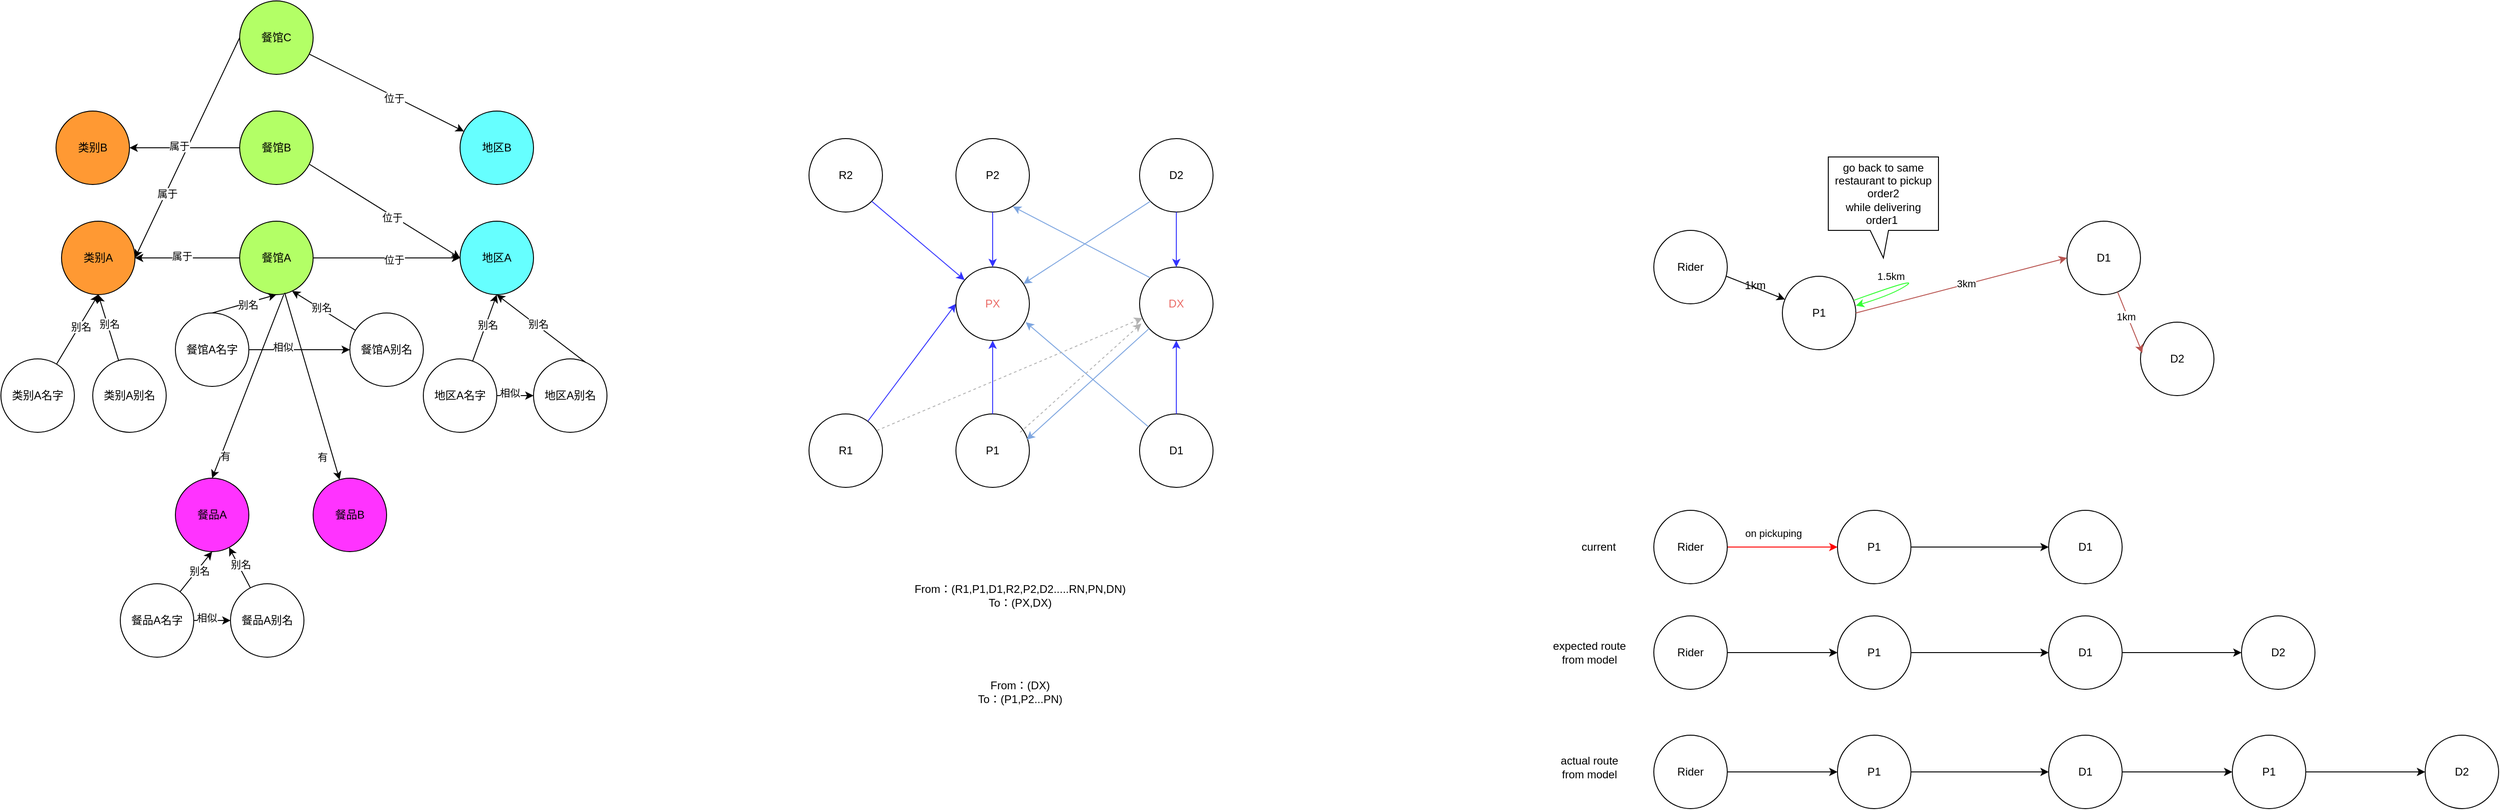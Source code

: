 <mxfile version="20.1.1" type="github" pages="4">
  <diagram id="Pxa_HsvwUJAu8bl7tLUJ" name="Page-1">
    <mxGraphModel dx="3667" dy="2044" grid="1" gridSize="10" guides="1" tooltips="1" connect="1" arrows="1" fold="1" page="1" pageScale="1" pageWidth="827" pageHeight="1169" math="0" shadow="0">
      <root>
        <mxCell id="0" />
        <mxCell id="1" parent="0" />
        <mxCell id="LpasKtyp6tE2UlahbmtJ-1" value="Rider" style="ellipse;whiteSpace=wrap;html=1;aspect=fixed;" parent="1" vertex="1">
          <mxGeometry x="80" y="240" width="80" height="80" as="geometry" />
        </mxCell>
        <mxCell id="LpasKtyp6tE2UlahbmtJ-2" value="P1" style="ellipse;whiteSpace=wrap;html=1;aspect=fixed;" parent="1" vertex="1">
          <mxGeometry x="220" y="290" width="80" height="80" as="geometry" />
        </mxCell>
        <mxCell id="LpasKtyp6tE2UlahbmtJ-3" value="D1" style="ellipse;whiteSpace=wrap;html=1;aspect=fixed;" parent="1" vertex="1">
          <mxGeometry x="530" y="230" width="80" height="80" as="geometry" />
        </mxCell>
        <mxCell id="LpasKtyp6tE2UlahbmtJ-4" value="D2" style="ellipse;whiteSpace=wrap;html=1;aspect=fixed;" parent="1" vertex="1">
          <mxGeometry x="610" y="340" width="80" height="80" as="geometry" />
        </mxCell>
        <mxCell id="LpasKtyp6tE2UlahbmtJ-5" value="" style="endArrow=classic;html=1;rounded=0;exitX=0.988;exitY=0.625;exitDx=0;exitDy=0;exitPerimeter=0;" parent="1" source="LpasKtyp6tE2UlahbmtJ-1" target="LpasKtyp6tE2UlahbmtJ-2" edge="1">
          <mxGeometry width="50" height="50" relative="1" as="geometry">
            <mxPoint x="140" y="470" as="sourcePoint" />
            <mxPoint x="190" y="420" as="targetPoint" />
          </mxGeometry>
        </mxCell>
        <mxCell id="LpasKtyp6tE2UlahbmtJ-6" value="1km&lt;br&gt;" style="text;html=1;align=center;verticalAlign=middle;resizable=0;points=[];autosize=1;strokeColor=none;fillColor=none;" parent="1" vertex="1">
          <mxGeometry x="170" y="290" width="40" height="20" as="geometry" />
        </mxCell>
        <mxCell id="LpasKtyp6tE2UlahbmtJ-7" value="" style="endArrow=classic;html=1;rounded=0;exitX=1;exitY=0.5;exitDx=0;exitDy=0;entryX=0;entryY=0.5;entryDx=0;entryDy=0;fillColor=#f8cecc;strokeColor=#B85450;" parent="1" source="LpasKtyp6tE2UlahbmtJ-2" target="LpasKtyp6tE2UlahbmtJ-3" edge="1">
          <mxGeometry width="50" height="50" relative="1" as="geometry">
            <mxPoint x="290" y="470" as="sourcePoint" />
            <mxPoint x="340" y="420" as="targetPoint" />
          </mxGeometry>
        </mxCell>
        <mxCell id="LpasKtyp6tE2UlahbmtJ-9" value="3km&lt;br&gt;" style="edgeLabel;html=1;align=center;verticalAlign=middle;resizable=0;points=[];" parent="LpasKtyp6tE2UlahbmtJ-7" vertex="1" connectable="0">
          <mxGeometry x="0.046" y="1" relative="1" as="geometry">
            <mxPoint as="offset" />
          </mxGeometry>
        </mxCell>
        <mxCell id="LpasKtyp6tE2UlahbmtJ-8" value="" style="endArrow=classic;html=1;rounded=0;entryX=0.025;entryY=0.419;entryDx=0;entryDy=0;entryPerimeter=0;strokeColor=#B85450;" parent="1" source="LpasKtyp6tE2UlahbmtJ-3" target="LpasKtyp6tE2UlahbmtJ-4" edge="1">
          <mxGeometry width="50" height="50" relative="1" as="geometry">
            <mxPoint x="310" y="340" as="sourcePoint" />
            <mxPoint x="540" y="280" as="targetPoint" />
          </mxGeometry>
        </mxCell>
        <mxCell id="LpasKtyp6tE2UlahbmtJ-18" value="1km" style="edgeLabel;html=1;align=center;verticalAlign=middle;resizable=0;points=[];" parent="LpasKtyp6tE2UlahbmtJ-8" vertex="1" connectable="0">
          <mxGeometry x="-0.234" y="-2" relative="1" as="geometry">
            <mxPoint as="offset" />
          </mxGeometry>
        </mxCell>
        <mxCell id="LpasKtyp6tE2UlahbmtJ-14" value="" style="curved=1;endArrow=classic;html=1;rounded=0;strokeColor=#33FF33;entryX=1;entryY=0.4;entryDx=0;entryDy=0;entryPerimeter=0;" parent="1" source="LpasKtyp6tE2UlahbmtJ-2" target="LpasKtyp6tE2UlahbmtJ-2" edge="1">
          <mxGeometry width="50" height="50" relative="1" as="geometry">
            <mxPoint x="360" y="190" as="sourcePoint" />
            <mxPoint x="340" y="300" as="targetPoint" />
            <Array as="points">
              <mxPoint x="370" y="290" />
              <mxPoint x="340" y="310" />
            </Array>
          </mxGeometry>
        </mxCell>
        <mxCell id="LpasKtyp6tE2UlahbmtJ-15" value="1.5km" style="edgeLabel;html=1;align=center;verticalAlign=middle;resizable=0;points=[];" parent="LpasKtyp6tE2UlahbmtJ-14" vertex="1" connectable="0">
          <mxGeometry x="-0.451" y="-1" relative="1" as="geometry">
            <mxPoint y="-13" as="offset" />
          </mxGeometry>
        </mxCell>
        <mxCell id="LpasKtyp6tE2UlahbmtJ-20" value="go back to same restaurant to pickup order2&lt;br&gt;while delivering order1&amp;nbsp;" style="shape=callout;whiteSpace=wrap;html=1;perimeter=calloutPerimeter;size=30;position=0.38;" parent="1" vertex="1">
          <mxGeometry x="270" y="160" width="120" height="110" as="geometry" />
        </mxCell>
        <mxCell id="yjZajM-eBpcmlw6yRqcr-3" style="edgeStyle=orthogonalEdgeStyle;rounded=0;orthogonalLoop=1;jettySize=auto;html=1;exitX=1;exitY=0.5;exitDx=0;exitDy=0;strokeColor=#FF0000;" parent="1" source="yjZajM-eBpcmlw6yRqcr-1" target="yjZajM-eBpcmlw6yRqcr-2" edge="1">
          <mxGeometry relative="1" as="geometry" />
        </mxCell>
        <mxCell id="yjZajM-eBpcmlw6yRqcr-27" value="on pickuping" style="edgeLabel;html=1;align=center;verticalAlign=middle;resizable=0;points=[];" parent="yjZajM-eBpcmlw6yRqcr-3" vertex="1" connectable="0">
          <mxGeometry x="-0.25" y="3" relative="1" as="geometry">
            <mxPoint x="5" y="-12" as="offset" />
          </mxGeometry>
        </mxCell>
        <mxCell id="yjZajM-eBpcmlw6yRqcr-1" value="Rider" style="ellipse;whiteSpace=wrap;html=1;aspect=fixed;" parent="1" vertex="1">
          <mxGeometry x="80" y="545" width="80" height="80" as="geometry" />
        </mxCell>
        <mxCell id="yjZajM-eBpcmlw6yRqcr-2" value="P1" style="ellipse;whiteSpace=wrap;html=1;aspect=fixed;" parent="1" vertex="1">
          <mxGeometry x="280" y="545" width="80" height="80" as="geometry" />
        </mxCell>
        <mxCell id="yjZajM-eBpcmlw6yRqcr-4" value="D1" style="ellipse;whiteSpace=wrap;html=1;aspect=fixed;" parent="1" vertex="1">
          <mxGeometry x="510" y="545" width="80" height="80" as="geometry" />
        </mxCell>
        <mxCell id="yjZajM-eBpcmlw6yRqcr-5" style="edgeStyle=orthogonalEdgeStyle;rounded=0;orthogonalLoop=1;jettySize=auto;html=1;exitX=1;exitY=0.5;exitDx=0;exitDy=0;entryX=0;entryY=0.5;entryDx=0;entryDy=0;" parent="1" source="yjZajM-eBpcmlw6yRqcr-2" target="yjZajM-eBpcmlw6yRqcr-4" edge="1">
          <mxGeometry relative="1" as="geometry">
            <mxPoint x="170" y="595" as="sourcePoint" />
            <mxPoint x="410" y="640" as="targetPoint" />
          </mxGeometry>
        </mxCell>
        <mxCell id="yjZajM-eBpcmlw6yRqcr-6" style="edgeStyle=orthogonalEdgeStyle;rounded=0;orthogonalLoop=1;jettySize=auto;html=1;exitX=1;exitY=0.5;exitDx=0;exitDy=0;" parent="1" source="yjZajM-eBpcmlw6yRqcr-7" target="yjZajM-eBpcmlw6yRqcr-8" edge="1">
          <mxGeometry relative="1" as="geometry" />
        </mxCell>
        <mxCell id="yjZajM-eBpcmlw6yRqcr-7" value="Rider" style="ellipse;whiteSpace=wrap;html=1;aspect=fixed;" parent="1" vertex="1">
          <mxGeometry x="80" y="660" width="80" height="80" as="geometry" />
        </mxCell>
        <mxCell id="yjZajM-eBpcmlw6yRqcr-8" value="P1" style="ellipse;whiteSpace=wrap;html=1;aspect=fixed;" parent="1" vertex="1">
          <mxGeometry x="280" y="660" width="80" height="80" as="geometry" />
        </mxCell>
        <mxCell id="yjZajM-eBpcmlw6yRqcr-13" style="edgeStyle=orthogonalEdgeStyle;rounded=0;orthogonalLoop=1;jettySize=auto;html=1;strokeColor=#000000;" parent="1" source="yjZajM-eBpcmlw6yRqcr-8" target="yjZajM-eBpcmlw6yRqcr-11" edge="1">
          <mxGeometry relative="1" as="geometry">
            <mxPoint x="370" y="700" as="sourcePoint" />
          </mxGeometry>
        </mxCell>
        <mxCell id="yjZajM-eBpcmlw6yRqcr-14" style="edgeStyle=orthogonalEdgeStyle;rounded=0;orthogonalLoop=1;jettySize=auto;html=1;exitX=1;exitY=0.5;exitDx=0;exitDy=0;strokeColor=#000000;" parent="1" source="yjZajM-eBpcmlw6yRqcr-11" target="yjZajM-eBpcmlw6yRqcr-12" edge="1">
          <mxGeometry relative="1" as="geometry" />
        </mxCell>
        <mxCell id="yjZajM-eBpcmlw6yRqcr-11" value="D1" style="ellipse;whiteSpace=wrap;html=1;aspect=fixed;" parent="1" vertex="1">
          <mxGeometry x="510" y="660" width="80" height="80" as="geometry" />
        </mxCell>
        <mxCell id="yjZajM-eBpcmlw6yRqcr-12" value="D2" style="ellipse;whiteSpace=wrap;html=1;aspect=fixed;" parent="1" vertex="1">
          <mxGeometry x="720" y="660" width="80" height="80" as="geometry" />
        </mxCell>
        <mxCell id="yjZajM-eBpcmlw6yRqcr-15" style="edgeStyle=orthogonalEdgeStyle;rounded=0;orthogonalLoop=1;jettySize=auto;html=1;exitX=1;exitY=0.5;exitDx=0;exitDy=0;" parent="1" source="yjZajM-eBpcmlw6yRqcr-16" target="yjZajM-eBpcmlw6yRqcr-17" edge="1">
          <mxGeometry relative="1" as="geometry" />
        </mxCell>
        <mxCell id="yjZajM-eBpcmlw6yRqcr-16" value="Rider" style="ellipse;whiteSpace=wrap;html=1;aspect=fixed;" parent="1" vertex="1">
          <mxGeometry x="80" y="790" width="80" height="80" as="geometry" />
        </mxCell>
        <mxCell id="yjZajM-eBpcmlw6yRqcr-17" value="P1" style="ellipse;whiteSpace=wrap;html=1;aspect=fixed;" parent="1" vertex="1">
          <mxGeometry x="280" y="790" width="80" height="80" as="geometry" />
        </mxCell>
        <mxCell id="yjZajM-eBpcmlw6yRqcr-18" style="edgeStyle=orthogonalEdgeStyle;rounded=0;orthogonalLoop=1;jettySize=auto;html=1;exitX=1;exitY=0.5;exitDx=0;exitDy=0;strokeColor=#000000;" parent="1" source="yjZajM-eBpcmlw6yRqcr-19" target="yjZajM-eBpcmlw6yRqcr-22" edge="1">
          <mxGeometry relative="1" as="geometry" />
        </mxCell>
        <mxCell id="yjZajM-eBpcmlw6yRqcr-19" value="D1" style="ellipse;whiteSpace=wrap;html=1;aspect=fixed;" parent="1" vertex="1">
          <mxGeometry x="510" y="790" width="80" height="80" as="geometry" />
        </mxCell>
        <mxCell id="yjZajM-eBpcmlw6yRqcr-20" style="edgeStyle=orthogonalEdgeStyle;rounded=0;orthogonalLoop=1;jettySize=auto;html=1;exitX=1;exitY=0.5;exitDx=0;exitDy=0;entryX=0;entryY=0.5;entryDx=0;entryDy=0;" parent="1" source="yjZajM-eBpcmlw6yRqcr-17" target="yjZajM-eBpcmlw6yRqcr-19" edge="1">
          <mxGeometry relative="1" as="geometry">
            <mxPoint x="170" y="840" as="sourcePoint" />
            <mxPoint x="410" y="885" as="targetPoint" />
          </mxGeometry>
        </mxCell>
        <mxCell id="yjZajM-eBpcmlw6yRqcr-21" style="edgeStyle=orthogonalEdgeStyle;rounded=0;orthogonalLoop=1;jettySize=auto;html=1;exitX=1;exitY=0.5;exitDx=0;exitDy=0;strokeColor=#000000;" parent="1" source="yjZajM-eBpcmlw6yRqcr-22" target="yjZajM-eBpcmlw6yRqcr-23" edge="1">
          <mxGeometry relative="1" as="geometry" />
        </mxCell>
        <mxCell id="yjZajM-eBpcmlw6yRqcr-22" value="P1" style="ellipse;whiteSpace=wrap;html=1;aspect=fixed;" parent="1" vertex="1">
          <mxGeometry x="710" y="790" width="80" height="80" as="geometry" />
        </mxCell>
        <mxCell id="yjZajM-eBpcmlw6yRqcr-23" value="D2" style="ellipse;whiteSpace=wrap;html=1;aspect=fixed;" parent="1" vertex="1">
          <mxGeometry x="920" y="790" width="80" height="80" as="geometry" />
        </mxCell>
        <mxCell id="yjZajM-eBpcmlw6yRqcr-24" value="expected route&lt;br&gt;from model" style="text;html=1;strokeColor=none;fillColor=none;align=center;verticalAlign=middle;whiteSpace=wrap;rounded=0;" parent="1" vertex="1">
          <mxGeometry x="-50" y="685" width="120" height="30" as="geometry" />
        </mxCell>
        <mxCell id="yjZajM-eBpcmlw6yRqcr-25" value="actual route &lt;br&gt;from model" style="text;html=1;strokeColor=none;fillColor=none;align=center;verticalAlign=middle;whiteSpace=wrap;rounded=0;" parent="1" vertex="1">
          <mxGeometry x="-40" y="810" width="100" height="30" as="geometry" />
        </mxCell>
        <mxCell id="yjZajM-eBpcmlw6yRqcr-26" value="current" style="text;html=1;strokeColor=none;fillColor=none;align=center;verticalAlign=middle;whiteSpace=wrap;rounded=0;" parent="1" vertex="1">
          <mxGeometry x="-10" y="570" width="60" height="30" as="geometry" />
        </mxCell>
        <mxCell id="lcxOxOympiDbaYxH-5cI-1" value="R1" style="ellipse;whiteSpace=wrap;html=1;aspect=fixed;" parent="1" vertex="1">
          <mxGeometry x="-840" y="440" width="80" height="80" as="geometry" />
        </mxCell>
        <mxCell id="lcxOxOympiDbaYxH-5cI-2" value="P1" style="ellipse;whiteSpace=wrap;html=1;aspect=fixed;" parent="1" vertex="1">
          <mxGeometry x="-680" y="440" width="80" height="80" as="geometry" />
        </mxCell>
        <mxCell id="lcxOxOympiDbaYxH-5cI-3" value="D1" style="ellipse;whiteSpace=wrap;html=1;aspect=fixed;" parent="1" vertex="1">
          <mxGeometry x="-480" y="440" width="80" height="80" as="geometry" />
        </mxCell>
        <mxCell id="lcxOxOympiDbaYxH-5cI-4" value="&lt;font color=&quot;#ea6b66&quot;&gt;DX&lt;/font&gt;" style="ellipse;whiteSpace=wrap;html=1;aspect=fixed;" parent="1" vertex="1">
          <mxGeometry x="-480" y="280" width="80" height="80" as="geometry" />
        </mxCell>
        <mxCell id="lcxOxOympiDbaYxH-5cI-5" value="" style="endArrow=classic;html=1;rounded=0;entryX=0;entryY=0.5;entryDx=0;entryDy=0;strokeColor=#3333FF;" parent="1" source="lcxOxOympiDbaYxH-5cI-1" target="lcxOxOympiDbaYxH-5cI-13" edge="1">
          <mxGeometry width="50" height="50" relative="1" as="geometry">
            <mxPoint x="-750" y="560" as="sourcePoint" />
            <mxPoint x="-700" y="510" as="targetPoint" />
          </mxGeometry>
        </mxCell>
        <mxCell id="lcxOxOympiDbaYxH-5cI-13" value="&lt;font color=&quot;#ea6b66&quot;&gt;PX&lt;/font&gt;" style="ellipse;whiteSpace=wrap;html=1;aspect=fixed;" parent="1" vertex="1">
          <mxGeometry x="-680" y="280" width="80" height="80" as="geometry" />
        </mxCell>
        <mxCell id="lcxOxOympiDbaYxH-5cI-14" value="" style="endArrow=classic;html=1;rounded=0;entryX=0.95;entryY=0.75;entryDx=0;entryDy=0;entryPerimeter=0;strokeColor=#7EA6E0;" parent="1" source="lcxOxOympiDbaYxH-5cI-3" target="lcxOxOympiDbaYxH-5cI-13" edge="1">
          <mxGeometry width="50" height="50" relative="1" as="geometry">
            <mxPoint x="-750" y="490" as="sourcePoint" />
            <mxPoint x="-670" y="490" as="targetPoint" />
          </mxGeometry>
        </mxCell>
        <mxCell id="lcxOxOympiDbaYxH-5cI-15" value="" style="endArrow=classic;html=1;rounded=0;entryX=0.963;entryY=0.35;entryDx=0;entryDy=0;entryPerimeter=0;fillColor=#7EA6E0;strokeColor=#7EA6E0;" parent="1" source="lcxOxOympiDbaYxH-5cI-4" target="lcxOxOympiDbaYxH-5cI-2" edge="1">
          <mxGeometry width="50" height="50" relative="1" as="geometry">
            <mxPoint x="-590" y="490" as="sourcePoint" />
            <mxPoint x="-470" y="490" as="targetPoint" />
          </mxGeometry>
        </mxCell>
        <mxCell id="lcxOxOympiDbaYxH-5cI-16" value="" style="endArrow=classic;html=1;rounded=0;entryX=0.5;entryY=1;entryDx=0;entryDy=0;strokeColor=#3333FF;" parent="1" source="lcxOxOympiDbaYxH-5cI-2" target="lcxOxOympiDbaYxH-5cI-13" edge="1">
          <mxGeometry width="50" height="50" relative="1" as="geometry">
            <mxPoint x="-590" y="490" as="sourcePoint" />
            <mxPoint x="-470" y="490" as="targetPoint" />
          </mxGeometry>
        </mxCell>
        <mxCell id="lcxOxOympiDbaYxH-5cI-17" value="" style="endArrow=classic;html=1;rounded=0;entryX=0.5;entryY=1;entryDx=0;entryDy=0;strokeColor=#3333FF;" parent="1" source="lcxOxOympiDbaYxH-5cI-3" target="lcxOxOympiDbaYxH-5cI-4" edge="1">
          <mxGeometry width="50" height="50" relative="1" as="geometry">
            <mxPoint x="-580" y="500" as="sourcePoint" />
            <mxPoint x="-460" y="500" as="targetPoint" />
          </mxGeometry>
        </mxCell>
        <mxCell id="lcxOxOympiDbaYxH-5cI-18" value="R2" style="ellipse;whiteSpace=wrap;html=1;aspect=fixed;" parent="1" vertex="1">
          <mxGeometry x="-840" y="140" width="80" height="80" as="geometry" />
        </mxCell>
        <mxCell id="lcxOxOympiDbaYxH-5cI-19" value="P2" style="ellipse;whiteSpace=wrap;html=1;aspect=fixed;" parent="1" vertex="1">
          <mxGeometry x="-680" y="140" width="80" height="80" as="geometry" />
        </mxCell>
        <mxCell id="lcxOxOympiDbaYxH-5cI-20" value="D2" style="ellipse;whiteSpace=wrap;html=1;aspect=fixed;" parent="1" vertex="1">
          <mxGeometry x="-480" y="140" width="80" height="80" as="geometry" />
        </mxCell>
        <mxCell id="lcxOxOympiDbaYxH-5cI-21" value="" style="endArrow=classic;html=1;rounded=0;exitX=1;exitY=1;exitDx=0;exitDy=0;strokeColor=#3333FF;" parent="1" source="lcxOxOympiDbaYxH-5cI-18" target="lcxOxOympiDbaYxH-5cI-13" edge="1">
          <mxGeometry width="50" height="50" relative="1" as="geometry">
            <mxPoint x="-766.0" y="458.0" as="sourcePoint" />
            <mxPoint x="-670" y="330" as="targetPoint" />
          </mxGeometry>
        </mxCell>
        <mxCell id="lcxOxOympiDbaYxH-5cI-22" value="" style="endArrow=classic;html=1;rounded=0;entryX=0.5;entryY=0;entryDx=0;entryDy=0;strokeColor=#3333FF;" parent="1" source="lcxOxOympiDbaYxH-5cI-19" target="lcxOxOympiDbaYxH-5cI-13" edge="1">
          <mxGeometry width="50" height="50" relative="1" as="geometry">
            <mxPoint x="-630" y="450" as="sourcePoint" />
            <mxPoint x="-630" y="370" as="targetPoint" />
          </mxGeometry>
        </mxCell>
        <mxCell id="lcxOxOympiDbaYxH-5cI-23" value="" style="endArrow=classic;html=1;rounded=0;strokeColor=#3333FF;" parent="1" target="lcxOxOympiDbaYxH-5cI-4" edge="1">
          <mxGeometry width="50" height="50" relative="1" as="geometry">
            <mxPoint x="-440" y="220" as="sourcePoint" />
            <mxPoint x="-630" y="290" as="targetPoint" />
          </mxGeometry>
        </mxCell>
        <mxCell id="lcxOxOympiDbaYxH-5cI-24" value="" style="endArrow=classic;html=1;rounded=0;exitX=0;exitY=0;exitDx=0;exitDy=0;entryX=0.775;entryY=0.925;entryDx=0;entryDy=0;entryPerimeter=0;strokeColor=#7EA6E0;" parent="1" source="lcxOxOympiDbaYxH-5cI-4" target="lcxOxOympiDbaYxH-5cI-19" edge="1">
          <mxGeometry width="50" height="50" relative="1" as="geometry">
            <mxPoint x="-430" y="230" as="sourcePoint" />
            <mxPoint x="-430" y="290" as="targetPoint" />
          </mxGeometry>
        </mxCell>
        <mxCell id="lcxOxOympiDbaYxH-5cI-25" value="" style="endArrow=classic;html=1;rounded=0;exitX=0;exitY=1;exitDx=0;exitDy=0;strokeColor=#7EA6E0;" parent="1" source="lcxOxOympiDbaYxH-5cI-20" target="lcxOxOympiDbaYxH-5cI-13" edge="1">
          <mxGeometry width="50" height="50" relative="1" as="geometry">
            <mxPoint x="-458.284" y="301.716" as="sourcePoint" />
            <mxPoint x="-608" y="224" as="targetPoint" />
          </mxGeometry>
        </mxCell>
        <mxCell id="lcxOxOympiDbaYxH-5cI-27" value="&lt;font color=&quot;#000000&quot;&gt;From：(R1,P1,D1,R2,P2,D2.....RN,PN,DN)&lt;br&gt;To：(PX,DX)&lt;br&gt;&lt;/font&gt;" style="text;html=1;strokeColor=none;fillColor=none;align=center;verticalAlign=middle;whiteSpace=wrap;rounded=0;fontColor=#EA6B66;" parent="1" vertex="1">
          <mxGeometry x="-870" y="585" width="520" height="105" as="geometry" />
        </mxCell>
        <mxCell id="lcxOxOympiDbaYxH-5cI-28" value="" style="endArrow=classic;html=1;rounded=0;strokeColor=#B3B3B3;dashed=1;" parent="1" target="lcxOxOympiDbaYxH-5cI-4" edge="1">
          <mxGeometry width="50" height="50" relative="1" as="geometry">
            <mxPoint x="-766.0" y="458.0" as="sourcePoint" />
            <mxPoint x="-670" y="330" as="targetPoint" />
          </mxGeometry>
        </mxCell>
        <mxCell id="lcxOxOympiDbaYxH-5cI-29" value="" style="endArrow=classic;html=1;rounded=0;fillColor=#7EA6E0;strokeColor=#B3B3B3;entryX=0.025;entryY=0.769;entryDx=0;entryDy=0;entryPerimeter=0;dashed=1;" parent="1" target="lcxOxOympiDbaYxH-5cI-4" edge="1">
          <mxGeometry width="50" height="50" relative="1" as="geometry">
            <mxPoint x="-610" y="460" as="sourcePoint" />
            <mxPoint x="-592.96" y="478" as="targetPoint" />
          </mxGeometry>
        </mxCell>
        <mxCell id="lcxOxOympiDbaYxH-5cI-30" value="&lt;font color=&quot;#000000&quot;&gt;From：(DX)&lt;br&gt;To：(P1,P2...PN)&lt;br&gt;&lt;/font&gt;" style="text;html=1;strokeColor=none;fillColor=none;align=center;verticalAlign=middle;whiteSpace=wrap;rounded=0;fontColor=#EA6B66;" parent="1" vertex="1">
          <mxGeometry x="-870" y="690" width="520" height="105" as="geometry" />
        </mxCell>
        <mxCell id="aZC4WHYjED7qaJhN-ZKi-1" value="餐馆A" style="ellipse;whiteSpace=wrap;html=1;aspect=fixed;fillColor=#B3FF66;" vertex="1" parent="1">
          <mxGeometry x="-1460" y="230" width="80" height="80" as="geometry" />
        </mxCell>
        <mxCell id="aZC4WHYjED7qaJhN-ZKi-2" value="餐馆A名字" style="ellipse;whiteSpace=wrap;html=1;aspect=fixed;" vertex="1" parent="1">
          <mxGeometry x="-1530" y="330" width="80" height="80" as="geometry" />
        </mxCell>
        <mxCell id="aZC4WHYjED7qaJhN-ZKi-3" value="餐馆A别名" style="ellipse;whiteSpace=wrap;html=1;aspect=fixed;" vertex="1" parent="1">
          <mxGeometry x="-1340" y="330" width="80" height="80" as="geometry" />
        </mxCell>
        <mxCell id="aZC4WHYjED7qaJhN-ZKi-5" value="" style="endArrow=classic;html=1;rounded=0;exitX=0.5;exitY=0;exitDx=0;exitDy=0;entryX=0.5;entryY=1;entryDx=0;entryDy=0;endFill=1;" edge="1" parent="1" source="aZC4WHYjED7qaJhN-ZKi-2" target="aZC4WHYjED7qaJhN-ZKi-1">
          <mxGeometry width="50" height="50" relative="1" as="geometry">
            <mxPoint x="-1080" y="370" as="sourcePoint" />
            <mxPoint x="-1030" y="320" as="targetPoint" />
          </mxGeometry>
        </mxCell>
        <mxCell id="aZC4WHYjED7qaJhN-ZKi-6" value="别名" style="edgeLabel;html=1;align=center;verticalAlign=middle;resizable=0;points=[];" vertex="1" connectable="0" parent="aZC4WHYjED7qaJhN-ZKi-5">
          <mxGeometry x="0.103" y="-2" relative="1" as="geometry">
            <mxPoint as="offset" />
          </mxGeometry>
        </mxCell>
        <mxCell id="aZC4WHYjED7qaJhN-ZKi-7" value="" style="endArrow=classic;html=1;rounded=0;endFill=1;entryX=0.713;entryY=0.95;entryDx=0;entryDy=0;entryPerimeter=0;" edge="1" parent="1" source="aZC4WHYjED7qaJhN-ZKi-3" target="aZC4WHYjED7qaJhN-ZKi-1">
          <mxGeometry width="50" height="50" relative="1" as="geometry">
            <mxPoint x="-1470" y="390" as="sourcePoint" />
            <mxPoint x="-1410" y="320" as="targetPoint" />
          </mxGeometry>
        </mxCell>
        <mxCell id="aZC4WHYjED7qaJhN-ZKi-8" value="别名" style="edgeLabel;html=1;align=center;verticalAlign=middle;resizable=0;points=[];" vertex="1" connectable="0" parent="aZC4WHYjED7qaJhN-ZKi-7">
          <mxGeometry x="0.103" y="-2" relative="1" as="geometry">
            <mxPoint as="offset" />
          </mxGeometry>
        </mxCell>
        <mxCell id="aZC4WHYjED7qaJhN-ZKi-9" value="地区A" style="ellipse;whiteSpace=wrap;html=1;aspect=fixed;fillColor=#66FFFF;" vertex="1" parent="1">
          <mxGeometry x="-1220" y="230" width="80" height="80" as="geometry" />
        </mxCell>
        <mxCell id="aZC4WHYjED7qaJhN-ZKi-10" value="" style="endArrow=classic;html=1;rounded=0;endFill=1;" edge="1" parent="1" source="aZC4WHYjED7qaJhN-ZKi-1" target="aZC4WHYjED7qaJhN-ZKi-9">
          <mxGeometry width="50" height="50" relative="1" as="geometry">
            <mxPoint x="-1470" y="390" as="sourcePoint" />
            <mxPoint x="-1410" y="320" as="targetPoint" />
          </mxGeometry>
        </mxCell>
        <mxCell id="aZC4WHYjED7qaJhN-ZKi-11" value="位于" style="edgeLabel;html=1;align=center;verticalAlign=middle;resizable=0;points=[];" vertex="1" connectable="0" parent="aZC4WHYjED7qaJhN-ZKi-10">
          <mxGeometry x="0.103" y="-2" relative="1" as="geometry">
            <mxPoint as="offset" />
          </mxGeometry>
        </mxCell>
        <mxCell id="aZC4WHYjED7qaJhN-ZKi-12" value="类别A" style="ellipse;whiteSpace=wrap;html=1;aspect=fixed;fillColor=#FF9933;" vertex="1" parent="1">
          <mxGeometry x="-1654" y="230" width="80" height="80" as="geometry" />
        </mxCell>
        <mxCell id="aZC4WHYjED7qaJhN-ZKi-14" value="" style="endArrow=classic;html=1;rounded=0;endFill=1;" edge="1" parent="1" source="aZC4WHYjED7qaJhN-ZKi-1" target="aZC4WHYjED7qaJhN-ZKi-12">
          <mxGeometry width="50" height="50" relative="1" as="geometry">
            <mxPoint x="-1370" y="280" as="sourcePoint" />
            <mxPoint x="-1200" y="280" as="targetPoint" />
          </mxGeometry>
        </mxCell>
        <mxCell id="aZC4WHYjED7qaJhN-ZKi-15" value="属于" style="edgeLabel;html=1;align=center;verticalAlign=middle;resizable=0;points=[];" vertex="1" connectable="0" parent="aZC4WHYjED7qaJhN-ZKi-14">
          <mxGeometry x="0.103" y="-2" relative="1" as="geometry">
            <mxPoint as="offset" />
          </mxGeometry>
        </mxCell>
        <mxCell id="aZC4WHYjED7qaJhN-ZKi-16" value="类别A名字" style="ellipse;whiteSpace=wrap;html=1;aspect=fixed;" vertex="1" parent="1">
          <mxGeometry x="-1720" y="380" width="80" height="80" as="geometry" />
        </mxCell>
        <mxCell id="aZC4WHYjED7qaJhN-ZKi-17" value="类别A别名" style="ellipse;whiteSpace=wrap;html=1;aspect=fixed;" vertex="1" parent="1">
          <mxGeometry x="-1620" y="380" width="80" height="80" as="geometry" />
        </mxCell>
        <mxCell id="aZC4WHYjED7qaJhN-ZKi-18" value="餐馆B" style="ellipse;whiteSpace=wrap;html=1;aspect=fixed;fillColor=#B3FF66;" vertex="1" parent="1">
          <mxGeometry x="-1460" y="110" width="80" height="80" as="geometry" />
        </mxCell>
        <mxCell id="aZC4WHYjED7qaJhN-ZKi-19" value="地区A名字" style="ellipse;whiteSpace=wrap;html=1;aspect=fixed;" vertex="1" parent="1">
          <mxGeometry x="-1260" y="380" width="80" height="80" as="geometry" />
        </mxCell>
        <mxCell id="aZC4WHYjED7qaJhN-ZKi-20" value="地区A别名" style="ellipse;whiteSpace=wrap;html=1;aspect=fixed;" vertex="1" parent="1">
          <mxGeometry x="-1140" y="380" width="80" height="80" as="geometry" />
        </mxCell>
        <mxCell id="aZC4WHYjED7qaJhN-ZKi-21" value="" style="endArrow=classic;html=1;rounded=0;endFill=1;exitX=0.95;exitY=0.725;exitDx=0;exitDy=0;exitPerimeter=0;entryX=0;entryY=0.5;entryDx=0;entryDy=0;" edge="1" parent="1" source="aZC4WHYjED7qaJhN-ZKi-18" target="aZC4WHYjED7qaJhN-ZKi-9">
          <mxGeometry width="50" height="50" relative="1" as="geometry">
            <mxPoint x="-1370" y="280" as="sourcePoint" />
            <mxPoint x="-1210" y="270" as="targetPoint" />
          </mxGeometry>
        </mxCell>
        <mxCell id="aZC4WHYjED7qaJhN-ZKi-22" value="位于" style="edgeLabel;html=1;align=center;verticalAlign=middle;resizable=0;points=[];" vertex="1" connectable="0" parent="aZC4WHYjED7qaJhN-ZKi-21">
          <mxGeometry x="0.103" y="-2" relative="1" as="geometry">
            <mxPoint as="offset" />
          </mxGeometry>
        </mxCell>
        <mxCell id="aZC4WHYjED7qaJhN-ZKi-23" value="餐馆C" style="ellipse;whiteSpace=wrap;html=1;aspect=fixed;fillColor=#B3FF66;" vertex="1" parent="1">
          <mxGeometry x="-1460" y="-10" width="80" height="80" as="geometry" />
        </mxCell>
        <mxCell id="aZC4WHYjED7qaJhN-ZKi-24" value="地区B" style="ellipse;whiteSpace=wrap;html=1;aspect=fixed;fillColor=#66FFFF;" vertex="1" parent="1">
          <mxGeometry x="-1220" y="110" width="80" height="80" as="geometry" />
        </mxCell>
        <mxCell id="aZC4WHYjED7qaJhN-ZKi-25" value="" style="endArrow=classic;html=1;rounded=0;endFill=1;" edge="1" parent="1" source="aZC4WHYjED7qaJhN-ZKi-23" target="aZC4WHYjED7qaJhN-ZKi-24">
          <mxGeometry width="50" height="50" relative="1" as="geometry">
            <mxPoint x="-1374" y="178" as="sourcePoint" />
            <mxPoint x="-1200" y="280" as="targetPoint" />
          </mxGeometry>
        </mxCell>
        <mxCell id="aZC4WHYjED7qaJhN-ZKi-26" value="位于" style="edgeLabel;html=1;align=center;verticalAlign=middle;resizable=0;points=[];" vertex="1" connectable="0" parent="aZC4WHYjED7qaJhN-ZKi-25">
          <mxGeometry x="0.103" y="-2" relative="1" as="geometry">
            <mxPoint as="offset" />
          </mxGeometry>
        </mxCell>
        <mxCell id="aZC4WHYjED7qaJhN-ZKi-27" value="" style="endArrow=classic;html=1;rounded=0;endFill=1;exitX=0;exitY=0.5;exitDx=0;exitDy=0;entryX=1;entryY=0.5;entryDx=0;entryDy=0;" edge="1" parent="1" source="aZC4WHYjED7qaJhN-ZKi-23" target="aZC4WHYjED7qaJhN-ZKi-12">
          <mxGeometry width="50" height="50" relative="1" as="geometry">
            <mxPoint x="-1450" y="280" as="sourcePoint" />
            <mxPoint x="-1564" y="280" as="targetPoint" />
          </mxGeometry>
        </mxCell>
        <mxCell id="aZC4WHYjED7qaJhN-ZKi-28" value="属于" style="edgeLabel;html=1;align=center;verticalAlign=middle;resizable=0;points=[];" vertex="1" connectable="0" parent="aZC4WHYjED7qaJhN-ZKi-27">
          <mxGeometry x="0.103" y="-2" relative="1" as="geometry">
            <mxPoint x="-15" y="38" as="offset" />
          </mxGeometry>
        </mxCell>
        <mxCell id="aZC4WHYjED7qaJhN-ZKi-29" value="类别B" style="ellipse;whiteSpace=wrap;html=1;aspect=fixed;fillColor=#FF9933;" vertex="1" parent="1">
          <mxGeometry x="-1660" y="110" width="80" height="80" as="geometry" />
        </mxCell>
        <mxCell id="aZC4WHYjED7qaJhN-ZKi-30" value="" style="endArrow=classic;html=1;rounded=0;endFill=1;exitX=0;exitY=0.5;exitDx=0;exitDy=0;" edge="1" parent="1" source="aZC4WHYjED7qaJhN-ZKi-18" target="aZC4WHYjED7qaJhN-ZKi-29">
          <mxGeometry width="50" height="50" relative="1" as="geometry">
            <mxPoint x="-1450" y="280" as="sourcePoint" />
            <mxPoint x="-1564" y="280" as="targetPoint" />
          </mxGeometry>
        </mxCell>
        <mxCell id="aZC4WHYjED7qaJhN-ZKi-31" value="属于" style="edgeLabel;html=1;align=center;verticalAlign=middle;resizable=0;points=[];" vertex="1" connectable="0" parent="aZC4WHYjED7qaJhN-ZKi-30">
          <mxGeometry x="0.103" y="-2" relative="1" as="geometry">
            <mxPoint as="offset" />
          </mxGeometry>
        </mxCell>
        <mxCell id="aZC4WHYjED7qaJhN-ZKi-32" value="" style="endArrow=classic;html=1;rounded=0;endFill=1;entryX=0.5;entryY=1;entryDx=0;entryDy=0;exitX=0.713;exitY=0.05;exitDx=0;exitDy=0;exitPerimeter=0;" edge="1" parent="1" source="aZC4WHYjED7qaJhN-ZKi-20" target="aZC4WHYjED7qaJhN-ZKi-9">
          <mxGeometry width="50" height="50" relative="1" as="geometry">
            <mxPoint x="-1356.986" y="393.785" as="sourcePoint" />
            <mxPoint x="-1393.085" y="316.247" as="targetPoint" />
          </mxGeometry>
        </mxCell>
        <mxCell id="aZC4WHYjED7qaJhN-ZKi-33" value="别名" style="edgeLabel;html=1;align=center;verticalAlign=middle;resizable=0;points=[];" vertex="1" connectable="0" parent="aZC4WHYjED7qaJhN-ZKi-32">
          <mxGeometry x="0.103" y="-2" relative="1" as="geometry">
            <mxPoint as="offset" />
          </mxGeometry>
        </mxCell>
        <mxCell id="aZC4WHYjED7qaJhN-ZKi-34" value="" style="endArrow=classic;html=1;rounded=0;endFill=1;entryX=0.5;entryY=1;entryDx=0;entryDy=0;" edge="1" parent="1" source="aZC4WHYjED7qaJhN-ZKi-19" target="aZC4WHYjED7qaJhN-ZKi-9">
          <mxGeometry width="50" height="50" relative="1" as="geometry">
            <mxPoint x="-1346.986" y="403.785" as="sourcePoint" />
            <mxPoint x="-1383.085" y="326.247" as="targetPoint" />
          </mxGeometry>
        </mxCell>
        <mxCell id="aZC4WHYjED7qaJhN-ZKi-35" value="别名" style="edgeLabel;html=1;align=center;verticalAlign=middle;resizable=0;points=[];" vertex="1" connectable="0" parent="aZC4WHYjED7qaJhN-ZKi-34">
          <mxGeometry x="0.103" y="-2" relative="1" as="geometry">
            <mxPoint as="offset" />
          </mxGeometry>
        </mxCell>
        <mxCell id="aZC4WHYjED7qaJhN-ZKi-36" value="" style="endArrow=classic;html=1;rounded=0;endFill=1;entryX=0.5;entryY=1;entryDx=0;entryDy=0;" edge="1" parent="1" source="aZC4WHYjED7qaJhN-ZKi-17" target="aZC4WHYjED7qaJhN-ZKi-12">
          <mxGeometry width="50" height="50" relative="1" as="geometry">
            <mxPoint x="-1336.986" y="413.785" as="sourcePoint" />
            <mxPoint x="-1373.085" y="336.247" as="targetPoint" />
          </mxGeometry>
        </mxCell>
        <mxCell id="aZC4WHYjED7qaJhN-ZKi-37" value="别名" style="edgeLabel;html=1;align=center;verticalAlign=middle;resizable=0;points=[];" vertex="1" connectable="0" parent="aZC4WHYjED7qaJhN-ZKi-36">
          <mxGeometry x="0.103" y="-2" relative="1" as="geometry">
            <mxPoint as="offset" />
          </mxGeometry>
        </mxCell>
        <mxCell id="aZC4WHYjED7qaJhN-ZKi-38" value="" style="endArrow=classic;html=1;rounded=0;endFill=1;entryX=0.5;entryY=1;entryDx=0;entryDy=0;" edge="1" parent="1" source="aZC4WHYjED7qaJhN-ZKi-16" target="aZC4WHYjED7qaJhN-ZKi-12">
          <mxGeometry width="50" height="50" relative="1" as="geometry">
            <mxPoint x="-1326.986" y="423.785" as="sourcePoint" />
            <mxPoint x="-1363.085" y="346.247" as="targetPoint" />
          </mxGeometry>
        </mxCell>
        <mxCell id="aZC4WHYjED7qaJhN-ZKi-39" value="别名" style="edgeLabel;html=1;align=center;verticalAlign=middle;resizable=0;points=[];" vertex="1" connectable="0" parent="aZC4WHYjED7qaJhN-ZKi-38">
          <mxGeometry x="0.103" y="-2" relative="1" as="geometry">
            <mxPoint as="offset" />
          </mxGeometry>
        </mxCell>
        <mxCell id="aZC4WHYjED7qaJhN-ZKi-40" value="餐品A" style="ellipse;whiteSpace=wrap;html=1;aspect=fixed;fillColor=#FF33FF;" vertex="1" parent="1">
          <mxGeometry x="-1530" y="510" width="80" height="80" as="geometry" />
        </mxCell>
        <mxCell id="aZC4WHYjED7qaJhN-ZKi-41" value="餐品B" style="ellipse;whiteSpace=wrap;html=1;aspect=fixed;fillColor=#FF33FF;" vertex="1" parent="1">
          <mxGeometry x="-1380" y="510" width="80" height="80" as="geometry" />
        </mxCell>
        <mxCell id="aZC4WHYjED7qaJhN-ZKi-43" value="" style="endArrow=classic;html=1;rounded=0;entryX=0.5;entryY=0;entryDx=0;entryDy=0;endFill=1;exitX=0.6;exitY=1;exitDx=0;exitDy=0;exitPerimeter=0;" edge="1" parent="1" source="aZC4WHYjED7qaJhN-ZKi-1" target="aZC4WHYjED7qaJhN-ZKi-40">
          <mxGeometry width="50" height="50" relative="1" as="geometry">
            <mxPoint x="-1460" y="390" as="sourcePoint" />
            <mxPoint x="-1410" y="320" as="targetPoint" />
          </mxGeometry>
        </mxCell>
        <mxCell id="aZC4WHYjED7qaJhN-ZKi-44" value="有" style="edgeLabel;html=1;align=center;verticalAlign=middle;resizable=0;points=[];" vertex="1" connectable="0" parent="aZC4WHYjED7qaJhN-ZKi-43">
          <mxGeometry x="0.103" y="-2" relative="1" as="geometry">
            <mxPoint x="-19" y="66" as="offset" />
          </mxGeometry>
        </mxCell>
        <mxCell id="aZC4WHYjED7qaJhN-ZKi-45" value="" style="endArrow=classic;html=1;rounded=0;endFill=1;exitX=0.613;exitY=0.975;exitDx=0;exitDy=0;exitPerimeter=0;" edge="1" parent="1" source="aZC4WHYjED7qaJhN-ZKi-1" target="aZC4WHYjED7qaJhN-ZKi-41">
          <mxGeometry width="50" height="50" relative="1" as="geometry">
            <mxPoint x="-1402" y="320" as="sourcePoint" />
            <mxPoint x="-1480" y="520" as="targetPoint" />
          </mxGeometry>
        </mxCell>
        <mxCell id="aZC4WHYjED7qaJhN-ZKi-46" value="有" style="edgeLabel;html=1;align=center;verticalAlign=middle;resizable=0;points=[];" vertex="1" connectable="0" parent="aZC4WHYjED7qaJhN-ZKi-45">
          <mxGeometry x="0.103" y="-2" relative="1" as="geometry">
            <mxPoint x="10" y="66" as="offset" />
          </mxGeometry>
        </mxCell>
        <mxCell id="aZC4WHYjED7qaJhN-ZKi-47" value="餐品A名字" style="ellipse;whiteSpace=wrap;html=1;aspect=fixed;" vertex="1" parent="1">
          <mxGeometry x="-1590" y="625" width="80" height="80" as="geometry" />
        </mxCell>
        <mxCell id="aZC4WHYjED7qaJhN-ZKi-48" value="餐品A别名" style="ellipse;whiteSpace=wrap;html=1;aspect=fixed;" vertex="1" parent="1">
          <mxGeometry x="-1470" y="625" width="80" height="80" as="geometry" />
        </mxCell>
        <mxCell id="aZC4WHYjED7qaJhN-ZKi-49" value="" style="endArrow=classic;html=1;rounded=0;endFill=1;" edge="1" parent="1" source="aZC4WHYjED7qaJhN-ZKi-48" target="aZC4WHYjED7qaJhN-ZKi-40">
          <mxGeometry width="50" height="50" relative="1" as="geometry">
            <mxPoint x="-1323.883" y="358.74" as="sourcePoint" />
            <mxPoint x="-1392.96" y="316" as="targetPoint" />
          </mxGeometry>
        </mxCell>
        <mxCell id="aZC4WHYjED7qaJhN-ZKi-50" value="别名" style="edgeLabel;html=1;align=center;verticalAlign=middle;resizable=0;points=[];" vertex="1" connectable="0" parent="aZC4WHYjED7qaJhN-ZKi-49">
          <mxGeometry x="0.103" y="-2" relative="1" as="geometry">
            <mxPoint as="offset" />
          </mxGeometry>
        </mxCell>
        <mxCell id="aZC4WHYjED7qaJhN-ZKi-51" value="" style="endArrow=classic;html=1;rounded=0;endFill=1;entryX=0.5;entryY=1;entryDx=0;entryDy=0;" edge="1" parent="1" source="aZC4WHYjED7qaJhN-ZKi-47" target="aZC4WHYjED7qaJhN-ZKi-40">
          <mxGeometry width="50" height="50" relative="1" as="geometry">
            <mxPoint x="-1430.892" y="640.89" as="sourcePoint" />
            <mxPoint x="-1459.202" y="594.168" as="targetPoint" />
          </mxGeometry>
        </mxCell>
        <mxCell id="aZC4WHYjED7qaJhN-ZKi-52" value="别名" style="edgeLabel;html=1;align=center;verticalAlign=middle;resizable=0;points=[];" vertex="1" connectable="0" parent="aZC4WHYjED7qaJhN-ZKi-51">
          <mxGeometry x="0.103" y="-2" relative="1" as="geometry">
            <mxPoint as="offset" />
          </mxGeometry>
        </mxCell>
        <mxCell id="aZC4WHYjED7qaJhN-ZKi-53" value="" style="endArrow=classic;html=1;rounded=0;endFill=1;" edge="1" parent="1" source="aZC4WHYjED7qaJhN-ZKi-2" target="aZC4WHYjED7qaJhN-ZKi-3">
          <mxGeometry width="50" height="50" relative="1" as="geometry">
            <mxPoint x="-1402" y="320" as="sourcePoint" />
            <mxPoint x="-1480" y="520" as="targetPoint" />
          </mxGeometry>
        </mxCell>
        <mxCell id="aZC4WHYjED7qaJhN-ZKi-55" value="相似" style="edgeLabel;html=1;align=center;verticalAlign=middle;resizable=0;points=[];" vertex="1" connectable="0" parent="aZC4WHYjED7qaJhN-ZKi-53">
          <mxGeometry x="-0.327" y="3" relative="1" as="geometry">
            <mxPoint as="offset" />
          </mxGeometry>
        </mxCell>
        <mxCell id="aZC4WHYjED7qaJhN-ZKi-56" value="" style="endArrow=classic;html=1;rounded=0;endFill=1;exitX=1;exitY=0.5;exitDx=0;exitDy=0;" edge="1" parent="1" source="aZC4WHYjED7qaJhN-ZKi-19" target="aZC4WHYjED7qaJhN-ZKi-20">
          <mxGeometry width="50" height="50" relative="1" as="geometry">
            <mxPoint x="-1440" y="380" as="sourcePoint" />
            <mxPoint x="-1330" y="380" as="targetPoint" />
          </mxGeometry>
        </mxCell>
        <mxCell id="aZC4WHYjED7qaJhN-ZKi-58" value="相似" style="edgeLabel;html=1;align=center;verticalAlign=middle;resizable=0;points=[];" vertex="1" connectable="0" parent="aZC4WHYjED7qaJhN-ZKi-56">
          <mxGeometry x="-0.327" y="3" relative="1" as="geometry">
            <mxPoint as="offset" />
          </mxGeometry>
        </mxCell>
        <mxCell id="aZC4WHYjED7qaJhN-ZKi-59" value="" style="endArrow=classic;html=1;rounded=0;endFill=1;" edge="1" parent="1" source="aZC4WHYjED7qaJhN-ZKi-47" target="aZC4WHYjED7qaJhN-ZKi-48">
          <mxGeometry width="50" height="50" relative="1" as="geometry">
            <mxPoint x="-1430" y="390" as="sourcePoint" />
            <mxPoint x="-1320" y="390" as="targetPoint" />
          </mxGeometry>
        </mxCell>
        <mxCell id="aZC4WHYjED7qaJhN-ZKi-61" value="相似" style="edgeLabel;html=1;align=center;verticalAlign=middle;resizable=0;points=[];" vertex="1" connectable="0" parent="aZC4WHYjED7qaJhN-ZKi-59">
          <mxGeometry x="-0.327" y="3" relative="1" as="geometry">
            <mxPoint as="offset" />
          </mxGeometry>
        </mxCell>
      </root>
    </mxGraphModel>
  </diagram>
  <diagram id="I0z53oeAs94JYMY7PHVz" name="Pricing List">
    <mxGraphModel dx="1183" dy="611" grid="1" gridSize="10" guides="1" tooltips="1" connect="1" arrows="1" fold="1" page="1" pageScale="1" pageWidth="827" pageHeight="1169" math="0" shadow="0">
      <root>
        <mxCell id="0" />
        <mxCell id="1" parent="0" />
        <mxCell id="BQIyA2aNrXh1K0fO1Abx-51" value="" style="strokeWidth=1;shadow=0;dashed=0;align=center;html=1;shape=mxgraph.mockup.containers.browserWindow;rSize=0;strokeColor=#666666;strokeColor2=#008cff;strokeColor3=#c4c4c4;mainText=,;recursiveResize=0;fontColor=#000000;" vertex="1" parent="1">
          <mxGeometry x="80" y="20" width="830" height="555" as="geometry" />
        </mxCell>
        <mxCell id="BQIyA2aNrXh1K0fO1Abx-52" value="Simulation&amp;nbsp;" style="strokeWidth=1;shadow=0;dashed=0;align=center;html=1;shape=mxgraph.mockup.containers.anchor;fontSize=17;fontColor=#666666;align=left;" vertex="1" parent="BQIyA2aNrXh1K0fO1Abx-51">
          <mxGeometry x="60" y="12" width="110" height="26" as="geometry" />
        </mxCell>
        <mxCell id="BQIyA2aNrXh1K0fO1Abx-53" value="https://www.simulation.io" style="strokeWidth=1;shadow=0;dashed=0;align=center;html=1;shape=mxgraph.mockup.containers.anchor;rSize=0;fontSize=17;fontColor=#666666;align=left;" vertex="1" parent="BQIyA2aNrXh1K0fO1Abx-51">
          <mxGeometry x="130" y="60" width="250" height="26" as="geometry" />
        </mxCell>
        <mxCell id="BQIyA2aNrXh1K0fO1Abx-72" value="&lt;font color=&quot;#000000&quot;&gt;Pricing Scheme&lt;/font&gt;" style="html=1;shadow=0;dashed=0;shape=mxgraph.bootstrap.rrect;rSize=5;strokeColor=none;strokeWidth=1;fillColor=none;fontColor=#0085FC;whiteSpace=wrap;align=center;verticalAlign=middle;spacingLeft=0;fontStyle=0;fontSize=16;spacing=5;" vertex="1" parent="BQIyA2aNrXh1K0fO1Abx-51">
          <mxGeometry x="10" y="180" width="150" height="20" as="geometry" />
        </mxCell>
        <mxCell id="BQIyA2aNrXh1K0fO1Abx-16" value="+ Create" style="html=1;shadow=0;dashed=0;shape=mxgraph.bootstrap.rrect;rSize=5;strokeColor=none;strokeWidth=1;fillColor=#33A64C;fontColor=#FFFFFF;whiteSpace=wrap;align=center;verticalAlign=middle;spacingLeft=0;fontStyle=0;fontSize=16;spacing=5;" vertex="1" parent="BQIyA2aNrXh1K0fO1Abx-51">
          <mxGeometry x="720" y="180" width="90" height="25" as="geometry" />
        </mxCell>
        <mxCell id="BQIyA2aNrXh1K0fO1Abx-38" value="" style="shape=table;html=1;whiteSpace=wrap;startSize=0;container=1;collapsible=0;childLayout=tableLayout;columnLines=0;rowLines=0;fontColor=#33A64C;" vertex="1" parent="BQIyA2aNrXh1K0fO1Abx-51">
          <mxGeometry x="10" y="212" width="800" height="298" as="geometry" />
        </mxCell>
        <mxCell id="BQIyA2aNrXh1K0fO1Abx-39" value="" style="shape=tableRow;horizontal=0;startSize=0;swimlaneHead=0;swimlaneBody=0;top=0;left=0;bottom=0;right=0;collapsible=0;dropTarget=0;fillColor=none;points=[[0,0.5],[1,0.5]];portConstraint=eastwest;fontColor=#33A64C;" vertex="1" parent="BQIyA2aNrXh1K0fO1Abx-38">
          <mxGeometry width="800" height="43" as="geometry" />
        </mxCell>
        <mxCell id="BQIyA2aNrXh1K0fO1Abx-40" value="Region" style="shape=partialRectangle;html=1;whiteSpace=wrap;connectable=0;fillColor=none;top=0;left=0;bottom=0;right=0;overflow=hidden;fontSize=12;fontColor=#33A64C;" vertex="1" parent="BQIyA2aNrXh1K0fO1Abx-39">
          <mxGeometry width="133" height="43" as="geometry">
            <mxRectangle width="133" height="43" as="alternateBounds" />
          </mxGeometry>
        </mxCell>
        <mxCell id="BQIyA2aNrXh1K0fO1Abx-41" value="Wage for 1st/single Order" style="shape=partialRectangle;html=1;whiteSpace=wrap;connectable=0;fillColor=none;top=0;left=0;bottom=0;right=0;overflow=hidden;fontSize=12;fontColor=#33A64C;" vertex="1" parent="BQIyA2aNrXh1K0fO1Abx-39">
          <mxGeometry x="133" width="134" height="43" as="geometry">
            <mxRectangle width="134" height="43" as="alternateBounds" />
          </mxGeometry>
        </mxCell>
        <mxCell id="BQIyA2aNrXh1K0fO1Abx-42" value="Wage radio for 2nd Order" style="shape=partialRectangle;html=1;whiteSpace=wrap;connectable=0;fillColor=none;top=0;left=0;bottom=0;right=0;overflow=hidden;fontSize=12;fontColor=#33A64C;" vertex="1" parent="BQIyA2aNrXh1K0fO1Abx-39">
          <mxGeometry x="267" width="133" height="43" as="geometry">
            <mxRectangle width="133" height="43" as="alternateBounds" />
          </mxGeometry>
        </mxCell>
        <mxCell id="BQIyA2aNrXh1K0fO1Abx-63" value="Wage radio for 3rd Order" style="shape=partialRectangle;html=1;whiteSpace=wrap;connectable=0;fillColor=none;top=0;left=0;bottom=0;right=0;overflow=hidden;fontSize=12;fontColor=#33A64C;" vertex="1" parent="BQIyA2aNrXh1K0fO1Abx-39">
          <mxGeometry x="400" width="133" height="43" as="geometry">
            <mxRectangle width="133" height="43" as="alternateBounds" />
          </mxGeometry>
        </mxCell>
        <mxCell id="BQIyA2aNrXh1K0fO1Abx-66" value="Flat Bonus per Oder" style="shape=partialRectangle;html=1;whiteSpace=wrap;connectable=0;fillColor=none;top=0;left=0;bottom=0;right=0;overflow=hidden;fontSize=12;fontColor=#33A64C;" vertex="1" parent="BQIyA2aNrXh1K0fO1Abx-39">
          <mxGeometry x="533" width="134" height="43" as="geometry">
            <mxRectangle width="134" height="43" as="alternateBounds" />
          </mxGeometry>
        </mxCell>
        <mxCell id="BQIyA2aNrXh1K0fO1Abx-69" style="shape=partialRectangle;html=1;whiteSpace=wrap;connectable=0;fillColor=none;top=0;left=0;bottom=0;right=0;overflow=hidden;fontSize=12;fontColor=#33A64C;" vertex="1" parent="BQIyA2aNrXh1K0fO1Abx-39">
          <mxGeometry x="667" width="133" height="43" as="geometry">
            <mxRectangle width="133" height="43" as="alternateBounds" />
          </mxGeometry>
        </mxCell>
        <mxCell id="BQIyA2aNrXh1K0fO1Abx-43" value="" style="shape=tableRow;horizontal=0;startSize=0;swimlaneHead=0;swimlaneBody=0;top=0;left=0;bottom=0;right=0;collapsible=0;dropTarget=0;fillColor=none;points=[[0,0.5],[1,0.5]];portConstraint=eastwest;fontColor=#33A64C;" vertex="1" parent="BQIyA2aNrXh1K0fO1Abx-38">
          <mxGeometry y="43" width="800" height="42" as="geometry" />
        </mxCell>
        <mxCell id="BQIyA2aNrXh1K0fO1Abx-44" value="LOEI" style="shape=partialRectangle;html=1;whiteSpace=wrap;connectable=0;fillColor=none;top=0;left=0;bottom=0;right=0;overflow=hidden;fontSize=12;fontColor=#33A64C;" vertex="1" parent="BQIyA2aNrXh1K0fO1Abx-43">
          <mxGeometry width="133" height="42" as="geometry">
            <mxRectangle width="133" height="42" as="alternateBounds" />
          </mxGeometry>
        </mxCell>
        <mxCell id="BQIyA2aNrXh1K0fO1Abx-45" value="22.95" style="shape=partialRectangle;html=1;whiteSpace=wrap;connectable=0;fillColor=none;top=0;left=0;bottom=0;right=0;overflow=hidden;fontSize=12;fontColor=#33A64C;" vertex="1" parent="BQIyA2aNrXh1K0fO1Abx-43">
          <mxGeometry x="133" width="134" height="42" as="geometry">
            <mxRectangle width="134" height="42" as="alternateBounds" />
          </mxGeometry>
        </mxCell>
        <mxCell id="BQIyA2aNrXh1K0fO1Abx-46" value="0.5" style="shape=partialRectangle;html=1;whiteSpace=wrap;connectable=0;fillColor=none;top=0;left=0;bottom=0;right=0;overflow=hidden;fontSize=12;fontColor=#33A64C;" vertex="1" parent="BQIyA2aNrXh1K0fO1Abx-43">
          <mxGeometry x="267" width="133" height="42" as="geometry">
            <mxRectangle width="133" height="42" as="alternateBounds" />
          </mxGeometry>
        </mxCell>
        <mxCell id="BQIyA2aNrXh1K0fO1Abx-64" value="0.33" style="shape=partialRectangle;html=1;whiteSpace=wrap;connectable=0;fillColor=none;top=0;left=0;bottom=0;right=0;overflow=hidden;fontSize=12;fontColor=#33A64C;" vertex="1" parent="BQIyA2aNrXh1K0fO1Abx-43">
          <mxGeometry x="400" width="133" height="42" as="geometry">
            <mxRectangle width="133" height="42" as="alternateBounds" />
          </mxGeometry>
        </mxCell>
        <mxCell id="BQIyA2aNrXh1K0fO1Abx-67" value="2.55" style="shape=partialRectangle;html=1;whiteSpace=wrap;connectable=0;fillColor=none;top=0;left=0;bottom=0;right=0;overflow=hidden;fontSize=12;fontColor=#33A64C;" vertex="1" parent="BQIyA2aNrXh1K0fO1Abx-43">
          <mxGeometry x="533" width="134" height="42" as="geometry">
            <mxRectangle width="134" height="42" as="alternateBounds" />
          </mxGeometry>
        </mxCell>
        <mxCell id="BQIyA2aNrXh1K0fO1Abx-70" style="shape=partialRectangle;html=1;whiteSpace=wrap;connectable=0;fillColor=none;top=0;left=0;bottom=0;right=0;overflow=hidden;fontSize=12;fontColor=#33A64C;" vertex="1" parent="BQIyA2aNrXh1K0fO1Abx-43">
          <mxGeometry x="667" width="133" height="42" as="geometry">
            <mxRectangle width="133" height="42" as="alternateBounds" />
          </mxGeometry>
        </mxCell>
        <mxCell id="BQIyA2aNrXh1K0fO1Abx-47" value="" style="shape=tableRow;horizontal=0;startSize=0;swimlaneHead=0;swimlaneBody=0;top=0;left=0;bottom=0;right=0;collapsible=0;dropTarget=0;fillColor=none;points=[[0,0.5],[1,0.5]];portConstraint=eastwest;fontColor=#33A64C;" vertex="1" parent="BQIyA2aNrXh1K0fO1Abx-38">
          <mxGeometry y="85" width="800" height="43" as="geometry" />
        </mxCell>
        <mxCell id="BQIyA2aNrXh1K0fO1Abx-48" value="BKK" style="shape=partialRectangle;html=1;whiteSpace=wrap;connectable=0;fillColor=none;top=0;left=0;bottom=0;right=0;overflow=hidden;fontSize=12;fontColor=#33A64C;" vertex="1" parent="BQIyA2aNrXh1K0fO1Abx-47">
          <mxGeometry width="133" height="43" as="geometry">
            <mxRectangle width="133" height="43" as="alternateBounds" />
          </mxGeometry>
        </mxCell>
        <mxCell id="BQIyA2aNrXh1K0fO1Abx-49" value="22.95" style="shape=partialRectangle;html=1;whiteSpace=wrap;connectable=0;fillColor=none;top=0;left=0;bottom=0;right=0;overflow=hidden;fontSize=12;fontColor=#33A64C;" vertex="1" parent="BQIyA2aNrXh1K0fO1Abx-47">
          <mxGeometry x="133" width="134" height="43" as="geometry">
            <mxRectangle width="134" height="43" as="alternateBounds" />
          </mxGeometry>
        </mxCell>
        <mxCell id="BQIyA2aNrXh1K0fO1Abx-50" value="0.75" style="shape=partialRectangle;html=1;whiteSpace=wrap;connectable=0;fillColor=none;top=0;left=0;bottom=0;right=0;overflow=hidden;fontSize=12;fontColor=#33A64C;" vertex="1" parent="BQIyA2aNrXh1K0fO1Abx-47">
          <mxGeometry x="267" width="133" height="43" as="geometry">
            <mxRectangle width="133" height="43" as="alternateBounds" />
          </mxGeometry>
        </mxCell>
        <mxCell id="BQIyA2aNrXh1K0fO1Abx-65" value="0.5" style="shape=partialRectangle;html=1;whiteSpace=wrap;connectable=0;fillColor=none;top=0;left=0;bottom=0;right=0;overflow=hidden;fontSize=12;fontColor=#33A64C;" vertex="1" parent="BQIyA2aNrXh1K0fO1Abx-47">
          <mxGeometry x="400" width="133" height="43" as="geometry">
            <mxRectangle width="133" height="43" as="alternateBounds" />
          </mxGeometry>
        </mxCell>
        <mxCell id="BQIyA2aNrXh1K0fO1Abx-68" value="0" style="shape=partialRectangle;html=1;whiteSpace=wrap;connectable=0;fillColor=none;top=0;left=0;bottom=0;right=0;overflow=hidden;fontSize=12;fontColor=#33A64C;" vertex="1" parent="BQIyA2aNrXh1K0fO1Abx-47">
          <mxGeometry x="533" width="134" height="43" as="geometry">
            <mxRectangle width="134" height="43" as="alternateBounds" />
          </mxGeometry>
        </mxCell>
        <mxCell id="BQIyA2aNrXh1K0fO1Abx-71" style="shape=partialRectangle;html=1;whiteSpace=wrap;connectable=0;fillColor=none;top=0;left=0;bottom=0;right=0;overflow=hidden;fontSize=12;fontColor=#33A64C;" vertex="1" parent="BQIyA2aNrXh1K0fO1Abx-47">
          <mxGeometry x="667" width="133" height="43" as="geometry">
            <mxRectangle width="133" height="43" as="alternateBounds" />
          </mxGeometry>
        </mxCell>
        <mxCell id="BQIyA2aNrXh1K0fO1Abx-94" style="shape=tableRow;horizontal=0;startSize=0;swimlaneHead=0;swimlaneBody=0;top=0;left=0;bottom=0;right=0;collapsible=0;dropTarget=0;fillColor=none;points=[[0,0.5],[1,0.5]];portConstraint=eastwest;fontColor=#33A64C;" vertex="1" parent="BQIyA2aNrXh1K0fO1Abx-38">
          <mxGeometry y="128" width="800" height="42" as="geometry" />
        </mxCell>
        <mxCell id="BQIyA2aNrXh1K0fO1Abx-95" style="shape=partialRectangle;html=1;whiteSpace=wrap;connectable=0;fillColor=none;top=0;left=0;bottom=0;right=0;overflow=hidden;fontSize=12;fontColor=#33A64C;" vertex="1" parent="BQIyA2aNrXh1K0fO1Abx-94">
          <mxGeometry width="133" height="42" as="geometry">
            <mxRectangle width="133" height="42" as="alternateBounds" />
          </mxGeometry>
        </mxCell>
        <mxCell id="BQIyA2aNrXh1K0fO1Abx-96" style="shape=partialRectangle;html=1;whiteSpace=wrap;connectable=0;fillColor=none;top=0;left=0;bottom=0;right=0;overflow=hidden;fontSize=12;fontColor=#33A64C;" vertex="1" parent="BQIyA2aNrXh1K0fO1Abx-94">
          <mxGeometry x="133" width="134" height="42" as="geometry">
            <mxRectangle width="134" height="42" as="alternateBounds" />
          </mxGeometry>
        </mxCell>
        <mxCell id="BQIyA2aNrXh1K0fO1Abx-97" style="shape=partialRectangle;html=1;whiteSpace=wrap;connectable=0;fillColor=none;top=0;left=0;bottom=0;right=0;overflow=hidden;fontSize=12;fontColor=#33A64C;" vertex="1" parent="BQIyA2aNrXh1K0fO1Abx-94">
          <mxGeometry x="267" width="133" height="42" as="geometry">
            <mxRectangle width="133" height="42" as="alternateBounds" />
          </mxGeometry>
        </mxCell>
        <mxCell id="BQIyA2aNrXh1K0fO1Abx-98" style="shape=partialRectangle;html=1;whiteSpace=wrap;connectable=0;fillColor=none;top=0;left=0;bottom=0;right=0;overflow=hidden;fontSize=12;fontColor=#33A64C;" vertex="1" parent="BQIyA2aNrXh1K0fO1Abx-94">
          <mxGeometry x="400" width="133" height="42" as="geometry">
            <mxRectangle width="133" height="42" as="alternateBounds" />
          </mxGeometry>
        </mxCell>
        <mxCell id="BQIyA2aNrXh1K0fO1Abx-99" style="shape=partialRectangle;html=1;whiteSpace=wrap;connectable=0;fillColor=none;top=0;left=0;bottom=0;right=0;overflow=hidden;fontSize=12;fontColor=#33A64C;" vertex="1" parent="BQIyA2aNrXh1K0fO1Abx-94">
          <mxGeometry x="533" width="134" height="42" as="geometry">
            <mxRectangle width="134" height="42" as="alternateBounds" />
          </mxGeometry>
        </mxCell>
        <mxCell id="BQIyA2aNrXh1K0fO1Abx-100" style="shape=partialRectangle;html=1;whiteSpace=wrap;connectable=0;fillColor=none;top=0;left=0;bottom=0;right=0;overflow=hidden;fontSize=12;fontColor=#33A64C;" vertex="1" parent="BQIyA2aNrXh1K0fO1Abx-94">
          <mxGeometry x="667" width="133" height="42" as="geometry">
            <mxRectangle width="133" height="42" as="alternateBounds" />
          </mxGeometry>
        </mxCell>
        <mxCell id="BQIyA2aNrXh1K0fO1Abx-87" style="shape=tableRow;horizontal=0;startSize=0;swimlaneHead=0;swimlaneBody=0;top=0;left=0;bottom=0;right=0;collapsible=0;dropTarget=0;fillColor=none;points=[[0,0.5],[1,0.5]];portConstraint=eastwest;fontColor=#33A64C;" vertex="1" parent="BQIyA2aNrXh1K0fO1Abx-38">
          <mxGeometry y="170" width="800" height="43" as="geometry" />
        </mxCell>
        <mxCell id="BQIyA2aNrXh1K0fO1Abx-88" style="shape=partialRectangle;html=1;whiteSpace=wrap;connectable=0;fillColor=none;top=0;left=0;bottom=0;right=0;overflow=hidden;fontSize=12;fontColor=#33A64C;" vertex="1" parent="BQIyA2aNrXh1K0fO1Abx-87">
          <mxGeometry width="133" height="43" as="geometry">
            <mxRectangle width="133" height="43" as="alternateBounds" />
          </mxGeometry>
        </mxCell>
        <mxCell id="BQIyA2aNrXh1K0fO1Abx-89" style="shape=partialRectangle;html=1;whiteSpace=wrap;connectable=0;fillColor=none;top=0;left=0;bottom=0;right=0;overflow=hidden;fontSize=12;fontColor=#33A64C;" vertex="1" parent="BQIyA2aNrXh1K0fO1Abx-87">
          <mxGeometry x="133" width="134" height="43" as="geometry">
            <mxRectangle width="134" height="43" as="alternateBounds" />
          </mxGeometry>
        </mxCell>
        <mxCell id="BQIyA2aNrXh1K0fO1Abx-90" style="shape=partialRectangle;html=1;whiteSpace=wrap;connectable=0;fillColor=none;top=0;left=0;bottom=0;right=0;overflow=hidden;fontSize=12;fontColor=#33A64C;" vertex="1" parent="BQIyA2aNrXh1K0fO1Abx-87">
          <mxGeometry x="267" width="133" height="43" as="geometry">
            <mxRectangle width="133" height="43" as="alternateBounds" />
          </mxGeometry>
        </mxCell>
        <mxCell id="BQIyA2aNrXh1K0fO1Abx-91" style="shape=partialRectangle;html=1;whiteSpace=wrap;connectable=0;fillColor=none;top=0;left=0;bottom=0;right=0;overflow=hidden;fontSize=12;fontColor=#33A64C;" vertex="1" parent="BQIyA2aNrXh1K0fO1Abx-87">
          <mxGeometry x="400" width="133" height="43" as="geometry">
            <mxRectangle width="133" height="43" as="alternateBounds" />
          </mxGeometry>
        </mxCell>
        <mxCell id="BQIyA2aNrXh1K0fO1Abx-92" style="shape=partialRectangle;html=1;whiteSpace=wrap;connectable=0;fillColor=none;top=0;left=0;bottom=0;right=0;overflow=hidden;fontSize=12;fontColor=#33A64C;" vertex="1" parent="BQIyA2aNrXh1K0fO1Abx-87">
          <mxGeometry x="533" width="134" height="43" as="geometry">
            <mxRectangle width="134" height="43" as="alternateBounds" />
          </mxGeometry>
        </mxCell>
        <mxCell id="BQIyA2aNrXh1K0fO1Abx-93" style="shape=partialRectangle;html=1;whiteSpace=wrap;connectable=0;fillColor=none;top=0;left=0;bottom=0;right=0;overflow=hidden;fontSize=12;fontColor=#33A64C;" vertex="1" parent="BQIyA2aNrXh1K0fO1Abx-87">
          <mxGeometry x="667" width="133" height="43" as="geometry">
            <mxRectangle width="133" height="43" as="alternateBounds" />
          </mxGeometry>
        </mxCell>
        <mxCell id="BQIyA2aNrXh1K0fO1Abx-80" style="shape=tableRow;horizontal=0;startSize=0;swimlaneHead=0;swimlaneBody=0;top=0;left=0;bottom=0;right=0;collapsible=0;dropTarget=0;fillColor=none;points=[[0,0.5],[1,0.5]];portConstraint=eastwest;fontColor=#33A64C;" vertex="1" parent="BQIyA2aNrXh1K0fO1Abx-38">
          <mxGeometry y="213" width="800" height="42" as="geometry" />
        </mxCell>
        <mxCell id="BQIyA2aNrXh1K0fO1Abx-81" style="shape=partialRectangle;html=1;whiteSpace=wrap;connectable=0;fillColor=none;top=0;left=0;bottom=0;right=0;overflow=hidden;fontSize=12;fontColor=#33A64C;" vertex="1" parent="BQIyA2aNrXh1K0fO1Abx-80">
          <mxGeometry width="133" height="42" as="geometry">
            <mxRectangle width="133" height="42" as="alternateBounds" />
          </mxGeometry>
        </mxCell>
        <mxCell id="BQIyA2aNrXh1K0fO1Abx-82" style="shape=partialRectangle;html=1;whiteSpace=wrap;connectable=0;fillColor=none;top=0;left=0;bottom=0;right=0;overflow=hidden;fontSize=12;fontColor=#33A64C;" vertex="1" parent="BQIyA2aNrXh1K0fO1Abx-80">
          <mxGeometry x="133" width="134" height="42" as="geometry">
            <mxRectangle width="134" height="42" as="alternateBounds" />
          </mxGeometry>
        </mxCell>
        <mxCell id="BQIyA2aNrXh1K0fO1Abx-83" style="shape=partialRectangle;html=1;whiteSpace=wrap;connectable=0;fillColor=none;top=0;left=0;bottom=0;right=0;overflow=hidden;fontSize=12;fontColor=#33A64C;" vertex="1" parent="BQIyA2aNrXh1K0fO1Abx-80">
          <mxGeometry x="267" width="133" height="42" as="geometry">
            <mxRectangle width="133" height="42" as="alternateBounds" />
          </mxGeometry>
        </mxCell>
        <mxCell id="BQIyA2aNrXh1K0fO1Abx-84" style="shape=partialRectangle;html=1;whiteSpace=wrap;connectable=0;fillColor=none;top=0;left=0;bottom=0;right=0;overflow=hidden;fontSize=12;fontColor=#33A64C;" vertex="1" parent="BQIyA2aNrXh1K0fO1Abx-80">
          <mxGeometry x="400" width="133" height="42" as="geometry">
            <mxRectangle width="133" height="42" as="alternateBounds" />
          </mxGeometry>
        </mxCell>
        <mxCell id="BQIyA2aNrXh1K0fO1Abx-85" style="shape=partialRectangle;html=1;whiteSpace=wrap;connectable=0;fillColor=none;top=0;left=0;bottom=0;right=0;overflow=hidden;fontSize=12;fontColor=#33A64C;" vertex="1" parent="BQIyA2aNrXh1K0fO1Abx-80">
          <mxGeometry x="533" width="134" height="42" as="geometry">
            <mxRectangle width="134" height="42" as="alternateBounds" />
          </mxGeometry>
        </mxCell>
        <mxCell id="BQIyA2aNrXh1K0fO1Abx-86" style="shape=partialRectangle;html=1;whiteSpace=wrap;connectable=0;fillColor=none;top=0;left=0;bottom=0;right=0;overflow=hidden;fontSize=12;fontColor=#33A64C;" vertex="1" parent="BQIyA2aNrXh1K0fO1Abx-80">
          <mxGeometry x="667" width="133" height="42" as="geometry">
            <mxRectangle width="133" height="42" as="alternateBounds" />
          </mxGeometry>
        </mxCell>
        <mxCell id="BQIyA2aNrXh1K0fO1Abx-73" style="shape=tableRow;horizontal=0;startSize=0;swimlaneHead=0;swimlaneBody=0;top=0;left=0;bottom=0;right=0;collapsible=0;dropTarget=0;fillColor=none;points=[[0,0.5],[1,0.5]];portConstraint=eastwest;fontColor=#33A64C;" vertex="1" parent="BQIyA2aNrXh1K0fO1Abx-38">
          <mxGeometry y="255" width="800" height="43" as="geometry" />
        </mxCell>
        <mxCell id="BQIyA2aNrXh1K0fO1Abx-74" style="shape=partialRectangle;html=1;whiteSpace=wrap;connectable=0;fillColor=none;top=0;left=0;bottom=0;right=0;overflow=hidden;fontSize=12;fontColor=#33A64C;" vertex="1" parent="BQIyA2aNrXh1K0fO1Abx-73">
          <mxGeometry width="133" height="43" as="geometry">
            <mxRectangle width="133" height="43" as="alternateBounds" />
          </mxGeometry>
        </mxCell>
        <mxCell id="BQIyA2aNrXh1K0fO1Abx-75" style="shape=partialRectangle;html=1;whiteSpace=wrap;connectable=0;fillColor=none;top=0;left=0;bottom=0;right=0;overflow=hidden;fontSize=12;fontColor=#33A64C;" vertex="1" parent="BQIyA2aNrXh1K0fO1Abx-73">
          <mxGeometry x="133" width="134" height="43" as="geometry">
            <mxRectangle width="134" height="43" as="alternateBounds" />
          </mxGeometry>
        </mxCell>
        <mxCell id="BQIyA2aNrXh1K0fO1Abx-76" style="shape=partialRectangle;html=1;whiteSpace=wrap;connectable=0;fillColor=none;top=0;left=0;bottom=0;right=0;overflow=hidden;fontSize=12;fontColor=#33A64C;" vertex="1" parent="BQIyA2aNrXh1K0fO1Abx-73">
          <mxGeometry x="267" width="133" height="43" as="geometry">
            <mxRectangle width="133" height="43" as="alternateBounds" />
          </mxGeometry>
        </mxCell>
        <mxCell id="BQIyA2aNrXh1K0fO1Abx-77" style="shape=partialRectangle;html=1;whiteSpace=wrap;connectable=0;fillColor=none;top=0;left=0;bottom=0;right=0;overflow=hidden;fontSize=12;fontColor=#33A64C;" vertex="1" parent="BQIyA2aNrXh1K0fO1Abx-73">
          <mxGeometry x="400" width="133" height="43" as="geometry">
            <mxRectangle width="133" height="43" as="alternateBounds" />
          </mxGeometry>
        </mxCell>
        <mxCell id="BQIyA2aNrXh1K0fO1Abx-78" style="shape=partialRectangle;html=1;whiteSpace=wrap;connectable=0;fillColor=none;top=0;left=0;bottom=0;right=0;overflow=hidden;fontSize=12;fontColor=#33A64C;" vertex="1" parent="BQIyA2aNrXh1K0fO1Abx-73">
          <mxGeometry x="533" width="134" height="43" as="geometry">
            <mxRectangle width="134" height="43" as="alternateBounds" />
          </mxGeometry>
        </mxCell>
        <mxCell id="BQIyA2aNrXh1K0fO1Abx-79" style="shape=partialRectangle;html=1;whiteSpace=wrap;connectable=0;fillColor=none;top=0;left=0;bottom=0;right=0;overflow=hidden;fontSize=12;fontColor=#33A64C;" vertex="1" parent="BQIyA2aNrXh1K0fO1Abx-73">
          <mxGeometry x="667" width="133" height="43" as="geometry">
            <mxRectangle width="133" height="43" as="alternateBounds" />
          </mxGeometry>
        </mxCell>
        <mxCell id="BQIyA2aNrXh1K0fO1Abx-101" value="" style="shape=ellipse;dashed=0;strokeColor=none;shadow=1;fontSize=13;align=center;verticalAlign=top;labelPosition=center;verticalLabelPosition=bottom;html=1;aspect=fixed;fontColor=#000000;" vertex="1" parent="BQIyA2aNrXh1K0fO1Abx-51">
          <mxGeometry x="742" y="261" width="28" height="28" as="geometry" />
        </mxCell>
        <mxCell id="BQIyA2aNrXh1K0fO1Abx-102" value="" style="dashed=0;html=1;shape=mxgraph.gmdl.x;strokeColor=#737373;strokeWidth=2;shadow=0;sketch=0;fontColor=#000000;" vertex="1" parent="BQIyA2aNrXh1K0fO1Abx-101">
          <mxGeometry x="10" y="10" width="8" height="8" as="geometry" />
        </mxCell>
        <mxCell id="BQIyA2aNrXh1K0fO1Abx-105" value="" style="shape=ellipse;dashed=0;strokeColor=none;shadow=1;fontSize=13;align=center;verticalAlign=top;labelPosition=center;verticalLabelPosition=bottom;html=1;aspect=fixed;fontColor=#000000;" vertex="1" parent="BQIyA2aNrXh1K0fO1Abx-51">
          <mxGeometry x="683" y="261" width="28" height="28" as="geometry" />
        </mxCell>
        <mxCell id="BQIyA2aNrXh1K0fO1Abx-106" value="" style="dashed=0;html=1;shape=mxgraph.gmdl.gps;strokeColor=#737373;fillColor=#737373;strokeWidth=2;shadow=0;sketch=0;fontColor=#000000;" vertex="1" parent="BQIyA2aNrXh1K0fO1Abx-105">
          <mxGeometry x="9" y="9" width="10.0" height="10.0" as="geometry" />
        </mxCell>
        <mxCell id="BQIyA2aNrXh1K0fO1Abx-103" value="" style="shape=ellipse;dashed=0;strokeColor=none;shadow=1;fontSize=13;align=center;verticalAlign=top;labelPosition=center;verticalLabelPosition=bottom;html=1;aspect=fixed;fontColor=#000000;" vertex="1" parent="BQIyA2aNrXh1K0fO1Abx-51">
          <mxGeometry x="713" y="261" width="28" height="28" as="geometry" />
        </mxCell>
        <mxCell id="BQIyA2aNrXh1K0fO1Abx-104" value="" style="dashed=0;html=1;shape=mxgraph.gmdl.edit;strokeColor=none;fillColor=#737373;shadow=0;sketch=0;fontColor=#000000;" vertex="1" parent="BQIyA2aNrXh1K0fO1Abx-103">
          <mxGeometry x="9" y="9" width="10" height="10" as="geometry" />
        </mxCell>
        <mxCell id="BQIyA2aNrXh1K0fO1Abx-17" value="" style="html=1;shadow=0;dashed=0;shape=mxgraph.bootstrap.rrect;rSize=5;strokeColor=#DEE2E6;html=1;whiteSpace=wrap;fillColor=#ffffff;fontColor=#0085FC;" vertex="1" parent="BQIyA2aNrXh1K0fO1Abx-51">
          <mxGeometry x="9" y="515" width="150" height="30" as="geometry" />
        </mxCell>
        <mxCell id="BQIyA2aNrXh1K0fO1Abx-18" value="&lt;&lt;" style="strokeColor=inherit;fillColor=inherit;gradientColor=inherit;fontColor=inherit;html=1;shadow=0;dashed=0;shape=mxgraph.bootstrap.leftButton;rSize=5;perimeter=none;whiteSpace=wrap;resizeHeight=1;fontSize=14;" vertex="1" parent="BQIyA2aNrXh1K0fO1Abx-17">
          <mxGeometry width="30" height="30" relative="1" as="geometry" />
        </mxCell>
        <mxCell id="BQIyA2aNrXh1K0fO1Abx-19" value="1" style="strokeColor=inherit;fillColor=inherit;gradientColor=inherit;fontColor=inherit;html=1;shadow=0;dashed=0;perimeter=none;whiteSpace=wrap;resizeHeight=1;fontSize=14;" vertex="1" parent="BQIyA2aNrXh1K0fO1Abx-17">
          <mxGeometry width="30" height="30" relative="1" as="geometry">
            <mxPoint x="30" as="offset" />
          </mxGeometry>
        </mxCell>
        <mxCell id="BQIyA2aNrXh1K0fO1Abx-20" value="2" style="strokeColor=inherit;fillColor=inherit;gradientColor=inherit;fontColor=inherit;html=1;shadow=0;dashed=0;perimeter=none;whiteSpace=wrap;resizeHeight=1;fontSize=14;" vertex="1" parent="BQIyA2aNrXh1K0fO1Abx-17">
          <mxGeometry width="30" height="30" relative="1" as="geometry">
            <mxPoint x="60" as="offset" />
          </mxGeometry>
        </mxCell>
        <mxCell id="BQIyA2aNrXh1K0fO1Abx-21" value="3" style="strokeColor=inherit;fillColor=inherit;gradientColor=inherit;fontColor=inherit;html=1;shadow=0;dashed=0;perimeter=none;whiteSpace=wrap;resizeHeight=1;fontSize=14;" vertex="1" parent="BQIyA2aNrXh1K0fO1Abx-17">
          <mxGeometry width="30" height="30" relative="1" as="geometry">
            <mxPoint x="90" as="offset" />
          </mxGeometry>
        </mxCell>
        <mxCell id="BQIyA2aNrXh1K0fO1Abx-22" value="&gt;&gt;" style="strokeColor=inherit;fillColor=inherit;gradientColor=inherit;fontColor=inherit;html=1;shadow=0;dashed=0;shape=mxgraph.bootstrap.rightButton;rSize=5;perimeter=none;whiteSpace=wrap;resizeHeight=1;fontSize=14;" vertex="1" parent="BQIyA2aNrXh1K0fO1Abx-17">
          <mxGeometry x="1" width="30" height="30" relative="1" as="geometry">
            <mxPoint x="-30" as="offset" />
          </mxGeometry>
        </mxCell>
        <mxCell id="BQIyA2aNrXh1K0fO1Abx-1" value="" style="html=1;shadow=0;dashed=0;fillColor=#F8F9FA;strokeColor=none;fontSize=16;fontColor=#181819;align=left;spacing=15;" vertex="1" parent="1">
          <mxGeometry x="90" y="145" width="800" height="50" as="geometry" />
        </mxCell>
        <mxCell id="BQIyA2aNrXh1K0fO1Abx-2" value="Simulation Platform" style="fillColor=none;strokeColor=none;fontSize=14;fontColor=#181819;align=center;" vertex="1" parent="BQIyA2aNrXh1K0fO1Abx-1">
          <mxGeometry width="70" height="40" relative="1" as="geometry">
            <mxPoint x="70" y="10" as="offset" />
          </mxGeometry>
        </mxCell>
        <mxCell id="BQIyA2aNrXh1K0fO1Abx-3" value="Data Insight" style="fillColor=none;strokeColor=none;fontSize=14;fontColor=#000000;align=center;" vertex="1" parent="BQIyA2aNrXh1K0fO1Abx-1">
          <mxGeometry width="50" height="40" relative="1" as="geometry">
            <mxPoint x="220" y="10" as="offset" />
          </mxGeometry>
        </mxCell>
        <mxCell id="BQIyA2aNrXh1K0fO1Abx-6" value="Pricing Scheme" style="fillColor=none;strokeColor=none;fontSize=14;fontColor=#33A64C;align=center;" vertex="1" parent="BQIyA2aNrXh1K0fO1Abx-1">
          <mxGeometry width="80" height="40" relative="1" as="geometry">
            <mxPoint x="325" y="10" as="offset" />
          </mxGeometry>
        </mxCell>
        <mxCell id="BQIyA2aNrXh1K0fO1Abx-111" style="shape=partialRectangle;html=1;whiteSpace=wrap;connectable=0;fillColor=none;top=0;left=0;bottom=0;right=0;overflow=hidden;fontSize=12;fontColor=#33A64C;" vertex="1" parent="1">
          <mxGeometry x="757" y="310" width="133" height="42" as="geometry">
            <mxRectangle width="133" height="42" as="alternateBounds" />
          </mxGeometry>
        </mxCell>
        <mxCell id="BQIyA2aNrXh1K0fO1Abx-112" value="" style="shape=ellipse;dashed=0;strokeColor=none;shadow=1;fontSize=13;align=center;verticalAlign=top;labelPosition=center;verticalLabelPosition=bottom;html=1;aspect=fixed;fontColor=#000000;" vertex="1" parent="1">
          <mxGeometry x="822" y="316" width="28" height="28" as="geometry" />
        </mxCell>
        <mxCell id="BQIyA2aNrXh1K0fO1Abx-113" value="" style="dashed=0;html=1;shape=mxgraph.gmdl.x;strokeColor=#737373;strokeWidth=2;shadow=0;sketch=0;fontColor=#000000;" vertex="1" parent="BQIyA2aNrXh1K0fO1Abx-112">
          <mxGeometry x="10" y="10" width="8" height="8" as="geometry" />
        </mxCell>
        <mxCell id="BQIyA2aNrXh1K0fO1Abx-114" value="" style="shape=ellipse;dashed=0;strokeColor=none;shadow=1;fontSize=13;align=center;verticalAlign=top;labelPosition=center;verticalLabelPosition=bottom;html=1;aspect=fixed;fontColor=#000000;" vertex="1" parent="1">
          <mxGeometry x="763" y="316" width="28" height="28" as="geometry" />
        </mxCell>
        <mxCell id="BQIyA2aNrXh1K0fO1Abx-115" value="" style="dashed=0;html=1;shape=mxgraph.gmdl.gps;strokeColor=#737373;fillColor=#737373;strokeWidth=2;shadow=0;sketch=0;fontColor=#000000;" vertex="1" parent="BQIyA2aNrXh1K0fO1Abx-114">
          <mxGeometry x="9" y="9" width="10.0" height="10.0" as="geometry" />
        </mxCell>
        <mxCell id="BQIyA2aNrXh1K0fO1Abx-116" value="" style="shape=ellipse;dashed=0;strokeColor=none;shadow=1;fontSize=13;align=center;verticalAlign=top;labelPosition=center;verticalLabelPosition=bottom;html=1;aspect=fixed;fontColor=#000000;" vertex="1" parent="1">
          <mxGeometry x="793" y="316" width="28" height="28" as="geometry" />
        </mxCell>
        <mxCell id="BQIyA2aNrXh1K0fO1Abx-117" value="" style="dashed=0;html=1;shape=mxgraph.gmdl.edit;strokeColor=none;fillColor=#737373;shadow=0;sketch=0;fontColor=#000000;" vertex="1" parent="BQIyA2aNrXh1K0fO1Abx-116">
          <mxGeometry x="9" y="9" width="10" height="10" as="geometry" />
        </mxCell>
      </root>
    </mxGraphModel>
  </diagram>
  <diagram id="1JI9Q-VygBwdxBJufsd3" name="Pricing Create">
    <mxGraphModel dx="1183" dy="611" grid="1" gridSize="10" guides="1" tooltips="1" connect="1" arrows="1" fold="1" page="1" pageScale="1" pageWidth="827" pageHeight="1169" math="0" shadow="0">
      <root>
        <mxCell id="0" />
        <mxCell id="1" parent="0" />
        <mxCell id="VEOu0feEyQzmgJmhxaR7-1" value="" style="strokeWidth=1;shadow=0;dashed=0;align=center;html=1;shape=mxgraph.mockup.containers.browserWindow;rSize=0;strokeColor=#666666;strokeColor2=#008cff;strokeColor3=#c4c4c4;mainText=,;recursiveResize=0;fontColor=#000000;fillColor=none;" vertex="1" parent="1">
          <mxGeometry x="79" y="630" width="831" height="1170" as="geometry" />
        </mxCell>
        <mxCell id="VEOu0feEyQzmgJmhxaR7-2" value="&lt;span style=&quot;font-size: 20px&quot;&gt;&lt;b&gt;Base Wage&lt;/b&gt;&lt;/span&gt;&lt;br&gt;&lt;br&gt;" style="html=1;shadow=0;dashed=0;shape=mxgraph.bootstrap.rrect;rSize=5;strokeColor=#DFDFDF;html=1;whiteSpace=wrap;fillColor=#ffffff;fontColor=#000000;verticalAlign=top;align=left;spacing=20;fontSize=14;" vertex="1" parent="VEOu0feEyQzmgJmhxaR7-1">
          <mxGeometry x="10" y="254" width="810" height="210" as="geometry" />
        </mxCell>
        <mxCell id="VEOu0feEyQzmgJmhxaR7-3" value="Simulation&amp;nbsp;" style="strokeWidth=1;shadow=0;dashed=0;align=center;html=1;shape=mxgraph.mockup.containers.anchor;fontSize=17;fontColor=#666666;align=left;" vertex="1" parent="VEOu0feEyQzmgJmhxaR7-1">
          <mxGeometry x="60" y="12" width="110" height="26" as="geometry" />
        </mxCell>
        <mxCell id="VEOu0feEyQzmgJmhxaR7-4" value="https://www.simulation.io" style="strokeWidth=1;shadow=0;dashed=0;align=center;html=1;shape=mxgraph.mockup.containers.anchor;rSize=0;fontSize=17;fontColor=#666666;align=left;" vertex="1" parent="VEOu0feEyQzmgJmhxaR7-1">
          <mxGeometry x="130" y="60" width="250" height="26" as="geometry" />
        </mxCell>
        <mxCell id="VEOu0feEyQzmgJmhxaR7-5" value="&lt;font color=&quot;#000000&quot;&gt;Pricing Scheme &amp;gt; Create&lt;/font&gt;" style="html=1;shadow=0;dashed=0;shape=mxgraph.bootstrap.rrect;rSize=5;strokeColor=none;strokeWidth=1;fillColor=none;fontColor=#0085FC;whiteSpace=wrap;align=center;verticalAlign=middle;spacingLeft=0;fontStyle=0;fontSize=16;spacing=5;" vertex="1" parent="VEOu0feEyQzmgJmhxaR7-1">
          <mxGeometry x="10" y="180" width="210" height="20" as="geometry" />
        </mxCell>
        <mxCell id="VEOu0feEyQzmgJmhxaR7-6" value="Wage for 1st/single Order" style="fillColor=none;strokeColor=none;align=left;fontSize=14;fontColor=#000000;" vertex="1" parent="VEOu0feEyQzmgJmhxaR7-1">
          <mxGeometry width="260" height="40" relative="1" as="geometry">
            <mxPoint x="43" y="311" as="offset" />
          </mxGeometry>
        </mxCell>
        <mxCell id="VEOu0feEyQzmgJmhxaR7-7" value="22.95" style="html=1;shadow=0;dashed=0;shape=mxgraph.bootstrap.rrect;rSize=5;fillColor=none;strokeColor=#999999;align=left;spacing=15;fontSize=14;fontColor=#6C767D;" vertex="1" parent="VEOu0feEyQzmgJmhxaR7-1">
          <mxGeometry width="450" height="30" relative="1" as="geometry">
            <mxPoint x="238" y="311" as="offset" />
          </mxGeometry>
        </mxCell>
        <mxCell id="VEOu0feEyQzmgJmhxaR7-8" value="Save" style="html=1;shadow=0;dashed=0;shape=mxgraph.bootstrap.rrect;rSize=5;fillColor=#0085FC;strokeColor=none;align=center;fontSize=14;fontColor=#FFFFFF;" vertex="1" parent="VEOu0feEyQzmgJmhxaR7-1">
          <mxGeometry width="70" height="40" relative="1" as="geometry">
            <mxPoint x="301" y="1050" as="offset" />
          </mxGeometry>
        </mxCell>
        <mxCell id="VEOu0feEyQzmgJmhxaR7-9" value="Wage radio for 3rd Order" style="fillColor=none;strokeColor=none;align=left;fontSize=14;fontColor=#000000;" vertex="1" parent="VEOu0feEyQzmgJmhxaR7-1">
          <mxGeometry x="42" y="391" width="260" height="40" as="geometry" />
        </mxCell>
        <mxCell id="VEOu0feEyQzmgJmhxaR7-10" value="0.33" style="html=1;shadow=0;dashed=0;shape=mxgraph.bootstrap.rrect;rSize=5;fillColor=none;strokeColor=#999999;align=left;spacing=15;fontSize=14;fontColor=#6C767D;" vertex="1" parent="VEOu0feEyQzmgJmhxaR7-1">
          <mxGeometry x="237" y="391" width="450" height="30" as="geometry" />
        </mxCell>
        <mxCell id="VEOu0feEyQzmgJmhxaR7-11" value="Wage radio for 2nd Order" style="fillColor=none;strokeColor=none;align=left;fontSize=14;fontColor=#000000;" vertex="1" parent="VEOu0feEyQzmgJmhxaR7-1">
          <mxGeometry x="42" y="351" width="260" height="40" as="geometry" />
        </mxCell>
        <mxCell id="VEOu0feEyQzmgJmhxaR7-12" value="0.5" style="html=1;shadow=0;dashed=0;shape=mxgraph.bootstrap.rrect;rSize=5;fillColor=none;strokeColor=#999999;align=left;spacing=15;fontSize=14;fontColor=#6C767D;" vertex="1" parent="VEOu0feEyQzmgJmhxaR7-1">
          <mxGeometry x="237" y="351" width="450" height="30" as="geometry" />
        </mxCell>
        <mxCell id="VEOu0feEyQzmgJmhxaR7-13" value="LOEI" style="html=1;shadow=0;dashed=0;shape=mxgraph.bootstrap.rrect;rSize=5;strokeColor=#CED4DA;html=1;whiteSpace=wrap;fillColor=#FFFFFF;fontColor=#7D868C;align=left;spacingLeft=80;spacing=15;fontSize=14;labelBackgroundColor=default;" vertex="1" parent="VEOu0feEyQzmgJmhxaR7-1">
          <mxGeometry x="11" y="207" width="309" height="40" as="geometry" />
        </mxCell>
        <mxCell id="VEOu0feEyQzmgJmhxaR7-14" value="" style="shape=triangle;direction=south;fillColor=#343A40;strokeColor=none;perimeter=none;labelBackgroundColor=default;fontColor=none;" vertex="1" parent="VEOu0feEyQzmgJmhxaR7-13">
          <mxGeometry x="1" y="0.5" width="7" height="3" relative="1" as="geometry">
            <mxPoint x="-17" y="1" as="offset" />
          </mxGeometry>
        </mxCell>
        <mxCell id="VEOu0feEyQzmgJmhxaR7-15" value="" style="shape=triangle;direction=north;fillColor=#343A40;strokeColor=none;perimeter=none;labelBackgroundColor=default;fontColor=none;" vertex="1" parent="VEOu0feEyQzmgJmhxaR7-13">
          <mxGeometry x="1" y="0.5" width="7" height="3" relative="1" as="geometry">
            <mxPoint x="-17" y="-4" as="offset" />
          </mxGeometry>
        </mxCell>
        <mxCell id="VEOu0feEyQzmgJmhxaR7-16" value="Region" style="html=1;shadow=0;dashed=0;shape=mxgraph.bootstrap.leftButton;strokeColor=#CED4DA;gradientColor=inherit;fontColor=inherit;fillColor=#E9ECEF;rSize=5;perimeter=none;whiteSpace=wrap;resizeHeight=1;fontSize=14;align=left;spacing=15;labelBackgroundColor=default;" vertex="1" parent="VEOu0feEyQzmgJmhxaR7-13">
          <mxGeometry width="80" height="40" relative="1" as="geometry" />
        </mxCell>
        <mxCell id="VEOu0feEyQzmgJmhxaR7-17" value="&lt;span style=&quot;font-size: 20px&quot;&gt;&lt;b&gt;Additional Wage&lt;/b&gt;&lt;/span&gt;&lt;br&gt;" style="html=1;shadow=0;dashed=0;shape=mxgraph.bootstrap.rrect;rSize=5;strokeColor=#DFDFDF;html=1;whiteSpace=wrap;fillColor=#ffffff;fontColor=#000000;verticalAlign=top;align=left;spacing=20;fontSize=14;" vertex="1" parent="VEOu0feEyQzmgJmhxaR7-1">
          <mxGeometry x="11" y="464" width="810" height="306" as="geometry" />
        </mxCell>
        <mxCell id="VEOu0feEyQzmgJmhxaR7-18" value="Flat Bonus per Order" style="fillColor=none;strokeColor=none;align=left;fontSize=14;fontColor=#000000;" vertex="1" parent="VEOu0feEyQzmgJmhxaR7-1">
          <mxGeometry x="41" y="520" width="260" height="40" as="geometry" />
        </mxCell>
        <mxCell id="VEOu0feEyQzmgJmhxaR7-19" value="2.55" style="html=1;shadow=0;dashed=0;shape=mxgraph.bootstrap.rrect;rSize=5;fillColor=none;strokeColor=#999999;align=left;spacing=15;fontSize=14;fontColor=#6C767D;" vertex="1" parent="VEOu0feEyQzmgJmhxaR7-1">
          <mxGeometry x="236" y="520" width="450" height="30" as="geometry" />
        </mxCell>
        <mxCell id="VEOu0feEyQzmgJmhxaR7-20" value="Additional Wage on Distance" style="fillColor=none;strokeColor=none;align=left;fontSize=14;fontColor=#000000;" vertex="1" parent="VEOu0feEyQzmgJmhxaR7-1">
          <mxGeometry x="41" y="570" width="260" height="40" as="geometry" />
        </mxCell>
        <mxCell id="VEOu0feEyQzmgJmhxaR7-21" value="4" style="html=1;shadow=0;dashed=0;shape=mxgraph.bootstrap.rrect;rSize=5;fillColor=none;strokeColor=#999999;align=left;spacing=15;fontSize=14;fontColor=#6C767D;" vertex="1" parent="VEOu0feEyQzmgJmhxaR7-1">
          <mxGeometry x="236" y="630" width="104" height="30" as="geometry" />
        </mxCell>
        <mxCell id="VEOu0feEyQzmgJmhxaR7-22" value="Lower Boundary" style="fillColor=none;strokeColor=none;align=left;fontSize=14;fontColor=#000000;" vertex="1" parent="VEOu0feEyQzmgJmhxaR7-1">
          <mxGeometry x="236" y="592" width="104" height="40" as="geometry" />
        </mxCell>
        <mxCell id="VEOu0feEyQzmgJmhxaR7-23" value="7" style="html=1;shadow=0;dashed=0;shape=mxgraph.bootstrap.rrect;rSize=5;fillColor=none;strokeColor=#999999;align=left;spacing=15;fontSize=14;fontColor=#6C767D;" vertex="1" parent="VEOu0feEyQzmgJmhxaR7-1">
          <mxGeometry x="363" y="630" width="104" height="30" as="geometry" />
        </mxCell>
        <mxCell id="VEOu0feEyQzmgJmhxaR7-24" value="Upper Boundary" style="fillColor=none;strokeColor=none;align=left;fontSize=14;fontColor=#000000;" vertex="1" parent="VEOu0feEyQzmgJmhxaR7-1">
          <mxGeometry x="363" y="592" width="104" height="40" as="geometry" />
        </mxCell>
        <mxCell id="VEOu0feEyQzmgJmhxaR7-25" value="4.25" style="html=1;shadow=0;dashed=0;shape=mxgraph.bootstrap.rrect;rSize=5;fillColor=none;strokeColor=#999999;align=left;spacing=15;fontSize=14;fontColor=#6C767D;" vertex="1" parent="VEOu0feEyQzmgJmhxaR7-1">
          <mxGeometry x="501" y="630" width="104" height="30" as="geometry" />
        </mxCell>
        <mxCell id="VEOu0feEyQzmgJmhxaR7-26" value="Wage Value" style="fillColor=none;strokeColor=none;align=left;fontSize=14;fontColor=#000000;" vertex="1" parent="VEOu0feEyQzmgJmhxaR7-1">
          <mxGeometry x="501" y="592" width="104" height="40" as="geometry" />
        </mxCell>
        <mxCell id="VEOu0feEyQzmgJmhxaR7-27" value="" style="shape=ellipse;fillColor=#FF4081;strokeColor=none;shadow=1;aspect=fixed;sketch=0;labelBackgroundColor=default;fontColor=none;" vertex="1" parent="VEOu0feEyQzmgJmhxaR7-1">
          <mxGeometry x="631" y="582" width="28" height="28" as="geometry" />
        </mxCell>
        <mxCell id="VEOu0feEyQzmgJmhxaR7-28" value="" style="dashed=0;html=1;shape=mxgraph.gmdl.plus;strokeColor=#ffffff;strokeWidth=2;shadow=0;sketch=0;labelBackgroundColor=default;fontColor=none;" vertex="1" parent="VEOu0feEyQzmgJmhxaR7-27">
          <mxGeometry x="10" y="10" width="8" height="8" as="geometry" />
        </mxCell>
        <mxCell id="VEOu0feEyQzmgJmhxaR7-29" value="" style="shape=ellipse;strokeColor=none;fillColor=#FF4081;shadow=1;gradientColor=none;sketch=0;hachureGap=4;pointerEvents=0;fontFamily=Architects Daughter;fontSource=https%3A%2F%2Ffonts.googleapis.com%2Fcss%3Ffamily%3DArchitects%2BDaughter;fontSize=20;labelBackgroundColor=default;fontColor=none;" vertex="1" parent="VEOu0feEyQzmgJmhxaR7-1">
          <mxGeometry x="631" y="632" width="28" height="28" as="geometry" />
        </mxCell>
        <mxCell id="VEOu0feEyQzmgJmhxaR7-30" value="" style="dashed=0;html=1;shape=mxgraph.gmdl.x;strokeColor=#ffffff;strokeWidth=2;sketch=0;hachureGap=4;pointerEvents=0;fontFamily=Architects Daughter;fontSource=https%3A%2F%2Ffonts.googleapis.com%2Fcss%3Ffamily%3DArchitects%2BDaughter;fontSize=20;labelBackgroundColor=default;fontColor=none;" vertex="1" parent="VEOu0feEyQzmgJmhxaR7-29">
          <mxGeometry x="0.5" y="0.5" width="16" height="16" relative="1" as="geometry">
            <mxPoint x="-8" y="-8" as="offset" />
          </mxGeometry>
        </mxCell>
        <mxCell id="VEOu0feEyQzmgJmhxaR7-31" value="7" style="html=1;shadow=0;dashed=0;shape=mxgraph.bootstrap.rrect;rSize=5;fillColor=none;strokeColor=#999999;align=left;spacing=15;fontSize=14;fontColor=#6C767D;" vertex="1" parent="VEOu0feEyQzmgJmhxaR7-1">
          <mxGeometry x="236" y="670" width="104" height="30" as="geometry" />
        </mxCell>
        <mxCell id="VEOu0feEyQzmgJmhxaR7-32" value="1000" style="html=1;shadow=0;dashed=0;shape=mxgraph.bootstrap.rrect;rSize=5;fillColor=none;strokeColor=#999999;align=left;spacing=15;fontSize=14;fontColor=#6C767D;" vertex="1" parent="VEOu0feEyQzmgJmhxaR7-1">
          <mxGeometry x="363" y="670" width="104" height="30" as="geometry" />
        </mxCell>
        <mxCell id="VEOu0feEyQzmgJmhxaR7-33" value="6.8" style="html=1;shadow=0;dashed=0;shape=mxgraph.bootstrap.rrect;rSize=5;fillColor=none;strokeColor=#999999;align=left;spacing=15;fontSize=14;fontColor=#6C767D;" vertex="1" parent="VEOu0feEyQzmgJmhxaR7-1">
          <mxGeometry x="501" y="670" width="104" height="30" as="geometry" />
        </mxCell>
        <mxCell id="VEOu0feEyQzmgJmhxaR7-34" value="" style="shape=ellipse;strokeColor=none;fillColor=#FF4081;shadow=1;gradientColor=none;sketch=0;hachureGap=4;pointerEvents=0;fontFamily=Architects Daughter;fontSource=https%3A%2F%2Ffonts.googleapis.com%2Fcss%3Ffamily%3DArchitects%2BDaughter;fontSize=20;labelBackgroundColor=default;fontColor=none;" vertex="1" parent="VEOu0feEyQzmgJmhxaR7-1">
          <mxGeometry x="631" y="672" width="28" height="28" as="geometry" />
        </mxCell>
        <mxCell id="VEOu0feEyQzmgJmhxaR7-35" value="" style="dashed=0;html=1;shape=mxgraph.gmdl.x;strokeColor=#ffffff;strokeWidth=2;sketch=0;hachureGap=4;pointerEvents=0;fontFamily=Architects Daughter;fontSource=https%3A%2F%2Ffonts.googleapis.com%2Fcss%3Ffamily%3DArchitects%2BDaughter;fontSize=20;labelBackgroundColor=default;fontColor=none;" vertex="1" parent="VEOu0feEyQzmgJmhxaR7-34">
          <mxGeometry x="0.5" y="0.5" width="16" height="16" relative="1" as="geometry">
            <mxPoint x="-8" y="-8" as="offset" />
          </mxGeometry>
        </mxCell>
        <mxCell id="VEOu0feEyQzmgJmhxaR7-36" value="Back" style="html=1;shadow=0;dashed=0;shape=mxgraph.bootstrap.rrect;rSize=5;fillColor=#E6E6E6;strokeColor=none;align=center;fontSize=14;fontColor=#FFFFFF;" vertex="1" parent="VEOu0feEyQzmgJmhxaR7-1">
          <mxGeometry x="400" y="1050" width="70" height="40" as="geometry" />
        </mxCell>
        <mxCell id="VEOu0feEyQzmgJmhxaR7-37" value="&lt;span style=&quot;font-size: 20px&quot;&gt;&lt;b&gt;Pricing Rule&lt;/b&gt;&lt;/span&gt;" style="html=1;shadow=0;dashed=0;shape=mxgraph.bootstrap.rrect;rSize=5;strokeColor=#DFDFDF;html=1;whiteSpace=wrap;fillColor=#ffffff;fontColor=#000000;verticalAlign=top;align=left;spacing=20;fontSize=14;" vertex="1" parent="VEOu0feEyQzmgJmhxaR7-1">
          <mxGeometry x="11" y="770" width="810" height="270" as="geometry" />
        </mxCell>
        <mxCell id="VEOu0feEyQzmgJmhxaR7-38" value="Income.revenue = Income.FirstOrderWage.THB * Income.FirstOrderWage.Quantity&lt;br&gt;&amp;nbsp; + Income.SecondOrderWage.THB * Income.SecondOrderWage.Quantity&lt;br&gt;&amp;nbsp; + Income.ThirdOrderWage.THB * Income.ThirdOrderWage.Quantity;&lt;br&gt;when &lt;br&gt;&amp;nbsp; Income.Counter &amp;lt; Income.AdditionalWage.Len()&amp;nbsp;&lt;br&gt;then&lt;br&gt;&amp;nbsp; Income.revenue += Income.AdditionalWage[Income.Counter].THB * Income.AdditionalWage[Income.Counter&lt;br&gt;].Quantity;&lt;br&gt;&amp;nbsp; Income.Counter += 1;&lt;br&gt;&amp;nbsp;&amp;nbsp;" style="html=1;shadow=0;dashed=0;shape=mxgraph.bootstrap.rrect;rSize=5;strokeColor=#999999;strokeWidth=1;fillColor=#FFFFFF;fontColor=#6C767D;whiteSpace=wrap;align=left;verticalAlign=middle;spacingLeft=10;fontSize=14;spacing=10;labelBackgroundColor=default;" vertex="1" parent="VEOu0feEyQzmgJmhxaR7-1">
          <mxGeometry x="30" y="825" width="760" height="195" as="geometry" />
        </mxCell>
        <mxCell id="VEOu0feEyQzmgJmhxaR7-39" value="" style="html=1;shadow=0;dashed=0;fillColor=#F8F9FA;strokeColor=none;fontSize=16;fontColor=#181819;align=left;spacing=15;" vertex="1" parent="1">
          <mxGeometry x="90" y="755" width="800" height="50" as="geometry" />
        </mxCell>
        <mxCell id="VEOu0feEyQzmgJmhxaR7-40" value="Simulation Platform" style="fillColor=none;strokeColor=none;fontSize=14;fontColor=#181819;align=center;" vertex="1" parent="VEOu0feEyQzmgJmhxaR7-39">
          <mxGeometry width="70" height="40" relative="1" as="geometry">
            <mxPoint x="70" y="10" as="offset" />
          </mxGeometry>
        </mxCell>
        <mxCell id="VEOu0feEyQzmgJmhxaR7-41" value="Data Insight" style="fillColor=none;strokeColor=none;fontSize=14;fontColor=#000000;align=center;" vertex="1" parent="VEOu0feEyQzmgJmhxaR7-39">
          <mxGeometry width="50" height="40" relative="1" as="geometry">
            <mxPoint x="220" y="10" as="offset" />
          </mxGeometry>
        </mxCell>
        <mxCell id="VEOu0feEyQzmgJmhxaR7-42" value="Pricing Scheme" style="fillColor=none;strokeColor=none;fontSize=14;fontColor=#33A64C;align=center;" vertex="1" parent="VEOu0feEyQzmgJmhxaR7-39">
          <mxGeometry width="80" height="40" relative="1" as="geometry">
            <mxPoint x="325" y="10" as="offset" />
          </mxGeometry>
        </mxCell>
      </root>
    </mxGraphModel>
  </diagram>
  <diagram id="rCwaYMpiR0Ny90pCLROS" name="osrm-traffic">
    <mxGraphModel dx="2253" dy="905" grid="1" gridSize="10" guides="1" tooltips="1" connect="1" arrows="1" fold="1" page="1" pageScale="1" pageWidth="827" pageHeight="1169" math="0" shadow="0">
      <root>
        <mxCell id="0" />
        <mxCell id="1" parent="0" />
        <mxCell id="H15oAr5Qgit-XZydFjF4-34" value="" style="rounded=1;whiteSpace=wrap;html=1;absoluteArcSize=1;arcSize=14;strokeWidth=2;fillColor=#FFE599;" vertex="1" parent="1">
          <mxGeometry x="205" y="691" width="170" height="280" as="geometry" />
        </mxCell>
        <mxCell id="H15oAr5Qgit-XZydFjF4-17" value="" style="rounded=1;whiteSpace=wrap;html=1;absoluteArcSize=1;arcSize=14;strokeWidth=2;fillColor=#FFE599;" vertex="1" parent="1">
          <mxGeometry x="120" y="150" width="460" height="160" as="geometry" />
        </mxCell>
        <mxCell id="H15oAr5Qgit-XZydFjF4-1" value="Extract" style="rounded=1;whiteSpace=wrap;html=1;absoluteArcSize=1;arcSize=14;strokeWidth=2;fillColor=#E5CCFF;" vertex="1" parent="1">
          <mxGeometry x="130" y="190" width="100" height="100" as="geometry" />
        </mxCell>
        <mxCell id="H15oAr5Qgit-XZydFjF4-2" value="Partition" style="rounded=1;whiteSpace=wrap;html=1;absoluteArcSize=1;arcSize=14;strokeWidth=2;fillColor=#E5CCFF;" vertex="1" parent="1">
          <mxGeometry x="300" y="190" width="100" height="100" as="geometry" />
        </mxCell>
        <mxCell id="H15oAr5Qgit-XZydFjF4-3" value="Customize" style="rounded=1;whiteSpace=wrap;html=1;absoluteArcSize=1;arcSize=14;strokeWidth=2;fillColor=#B266FF;" vertex="1" parent="1">
          <mxGeometry x="470" y="190" width="100" height="100" as="geometry" />
        </mxCell>
        <mxCell id="H15oAr5Qgit-XZydFjF4-4" value="" style="verticalLabelPosition=bottom;verticalAlign=top;html=1;strokeWidth=2;shape=mxgraph.arrows2.arrow;dy=0.6;dx=40;notch=0;" vertex="1" parent="1">
          <mxGeometry x="230" y="220" width="70" height="40" as="geometry" />
        </mxCell>
        <mxCell id="H15oAr5Qgit-XZydFjF4-5" value="" style="verticalLabelPosition=bottom;verticalAlign=top;html=1;strokeWidth=2;shape=mxgraph.arrows2.arrow;dy=0.6;dx=40;notch=0;" vertex="1" parent="1">
          <mxGeometry x="400" y="220" width="70" height="40" as="geometry" />
        </mxCell>
        <mxCell id="H15oAr5Qgit-XZydFjF4-14" style="edgeStyle=orthogonalEdgeStyle;rounded=0;orthogonalLoop=1;jettySize=auto;html=1;entryX=1;entryY=0.5;entryDx=0;entryDy=0;entryPerimeter=0;startArrow=classic;startFill=1;" edge="1" parent="1" source="H15oAr5Qgit-XZydFjF4-6" target="H15oAr5Qgit-XZydFjF4-11">
          <mxGeometry relative="1" as="geometry">
            <mxPoint x="750" y="238" as="targetPoint" />
          </mxGeometry>
        </mxCell>
        <mxCell id="H15oAr5Qgit-XZydFjF4-6" value="Route" style="rounded=1;whiteSpace=wrap;html=1;absoluteArcSize=1;arcSize=14;strokeWidth=2;fillColor=#B266FF;" vertex="1" parent="1">
          <mxGeometry x="790" y="188" width="100" height="100" as="geometry" />
        </mxCell>
        <mxCell id="H15oAr5Qgit-XZydFjF4-7" value="" style="verticalLabelPosition=bottom;verticalAlign=top;html=1;strokeWidth=2;shape=mxgraph.arrows2.arrow;dy=0.6;dx=40;notch=0;" vertex="1" parent="1">
          <mxGeometry x="570" y="220" width="70" height="40" as="geometry" />
        </mxCell>
        <mxCell id="H15oAr5Qgit-XZydFjF4-8" value="xxx.osm.pbf" style="strokeWidth=2;html=1;shape=mxgraph.flowchart.document2;whiteSpace=wrap;size=0.25;" vertex="1" parent="1">
          <mxGeometry x="-40" y="210" width="100" height="60" as="geometry" />
        </mxCell>
        <mxCell id="H15oAr5Qgit-XZydFjF4-9" value="" style="verticalLabelPosition=bottom;verticalAlign=top;html=1;strokeWidth=2;shape=mxgraph.arrows2.arrow;dy=0.6;dx=40;notch=0;" vertex="1" parent="1">
          <mxGeometry x="60" y="220" width="70" height="40" as="geometry" />
        </mxCell>
        <mxCell id="H15oAr5Qgit-XZydFjF4-11" value="xxx.osrm" style="strokeWidth=2;html=1;shape=mxgraph.flowchart.document2;whiteSpace=wrap;size=0.25;" vertex="1" parent="1">
          <mxGeometry x="640" y="208" width="100" height="60" as="geometry" />
        </mxCell>
        <mxCell id="H15oAr5Qgit-XZydFjF4-13" style="edgeStyle=orthogonalEdgeStyle;rounded=0;orthogonalLoop=1;jettySize=auto;html=1;entryX=0.5;entryY=0;entryDx=0;entryDy=0;startArrow=classic;startFill=1;" edge="1" parent="1" source="H15oAr5Qgit-XZydFjF4-12" target="H15oAr5Qgit-XZydFjF4-6">
          <mxGeometry relative="1" as="geometry" />
        </mxCell>
        <mxCell id="H15oAr5Qgit-XZydFjF4-12" value="" style="shape=actor;whiteSpace=wrap;html=1;" vertex="1" parent="1">
          <mxGeometry x="820" y="40" width="40" height="60" as="geometry" />
        </mxCell>
        <mxCell id="H15oAr5Qgit-XZydFjF4-15" value="traffic.csv&lt;br&gt;------------------&lt;br&gt;from,to,speed" style="strokeWidth=2;html=1;shape=mxgraph.flowchart.document2;whiteSpace=wrap;size=0.25;" vertex="1" parent="1">
          <mxGeometry x="474" y="366" width="100" height="80" as="geometry" />
        </mxCell>
        <mxCell id="H15oAr5Qgit-XZydFjF4-16" value="" style="verticalLabelPosition=bottom;verticalAlign=top;html=1;strokeWidth=2;shape=mxgraph.arrows2.arrow;dy=0.6;dx=40;notch=0;rotation=-90;" vertex="1" parent="1">
          <mxGeometry x="490" y="310" width="70" height="40" as="geometry" />
        </mxCell>
        <mxCell id="H15oAr5Qgit-XZydFjF4-18" value="PreProcess" style="text;html=1;strokeColor=none;fillColor=none;align=center;verticalAlign=middle;whiteSpace=wrap;rounded=0;" vertex="1" parent="1">
          <mxGeometry x="130" y="150" width="60" height="30" as="geometry" />
        </mxCell>
        <mxCell id="H15oAr5Qgit-XZydFjF4-19" value="Service" style="text;html=1;strokeColor=none;fillColor=none;align=center;verticalAlign=middle;whiteSpace=wrap;rounded=0;" vertex="1" parent="1">
          <mxGeometry x="790" y="190" width="60" height="30" as="geometry" />
        </mxCell>
        <mxCell id="H15oAr5Qgit-XZydFjF4-23" style="edgeStyle=orthogonalEdgeStyle;rounded=0;orthogonalLoop=1;jettySize=auto;html=1;startArrow=none;startFill=0;" edge="1" parent="1" source="H15oAr5Qgit-XZydFjF4-20" target="H15oAr5Qgit-XZydFjF4-15">
          <mxGeometry relative="1" as="geometry" />
        </mxCell>
        <mxCell id="H15oAr5Qgit-XZydFjF4-20" value="every X minutes" style="strokeWidth=2;html=1;shape=mxgraph.flowchart.loop_limit;whiteSpace=wrap;fillColor=none;" vertex="1" parent="1">
          <mxGeometry x="474" y="490" width="100" height="60" as="geometry" />
        </mxCell>
        <mxCell id="H15oAr5Qgit-XZydFjF4-24" style="edgeStyle=orthogonalEdgeStyle;rounded=0;orthogonalLoop=1;jettySize=auto;html=1;entryX=1;entryY=0.5;entryDx=0;entryDy=0;entryPerimeter=0;startArrow=classic;startFill=1;" edge="1" parent="1" source="H15oAr5Qgit-XZydFjF4-25" target="H15oAr5Qgit-XZydFjF4-26">
          <mxGeometry relative="1" as="geometry">
            <mxPoint x="195" y="908" as="targetPoint" />
          </mxGeometry>
        </mxCell>
        <mxCell id="H15oAr5Qgit-XZydFjF4-25" value="Route" style="rounded=1;whiteSpace=wrap;html=1;absoluteArcSize=1;arcSize=14;strokeWidth=2;fillColor=#B266FF;" vertex="1" parent="1">
          <mxGeometry x="235" y="858" width="100" height="100" as="geometry" />
        </mxCell>
        <mxCell id="H15oAr5Qgit-XZydFjF4-26" value="xxx.osrm" style="strokeWidth=2;html=1;shape=mxgraph.flowchart.document2;whiteSpace=wrap;size=0.25;" vertex="1" parent="1">
          <mxGeometry x="85" y="878" width="100" height="60" as="geometry" />
        </mxCell>
        <mxCell id="H15oAr5Qgit-XZydFjF4-27" style="edgeStyle=orthogonalEdgeStyle;rounded=0;orthogonalLoop=1;jettySize=auto;html=1;entryX=0.5;entryY=0;entryDx=0;entryDy=0;startArrow=classic;startFill=1;" edge="1" parent="1" source="H15oAr5Qgit-XZydFjF4-28" target="H15oAr5Qgit-XZydFjF4-30">
          <mxGeometry relative="1" as="geometry" />
        </mxCell>
        <mxCell id="H15oAr5Qgit-XZydFjF4-28" value="" style="shape=actor;whiteSpace=wrap;html=1;" vertex="1" parent="1">
          <mxGeometry x="265" y="610" width="40" height="60" as="geometry" />
        </mxCell>
        <mxCell id="H15oAr5Qgit-XZydFjF4-29" value="Service" style="text;html=1;strokeColor=none;fillColor=none;align=center;verticalAlign=middle;whiteSpace=wrap;rounded=0;" vertex="1" parent="1">
          <mxGeometry x="195" y="685" width="60" height="30" as="geometry" />
        </mxCell>
        <mxCell id="H15oAr5Qgit-XZydFjF4-31" style="edgeStyle=orthogonalEdgeStyle;rounded=0;orthogonalLoop=1;jettySize=auto;html=1;entryX=0.5;entryY=0;entryDx=0;entryDy=0;startArrow=classic;startFill=1;" edge="1" parent="1" source="H15oAr5Qgit-XZydFjF4-30" target="H15oAr5Qgit-XZydFjF4-25">
          <mxGeometry relative="1" as="geometry" />
        </mxCell>
        <mxCell id="H15oAr5Qgit-XZydFjF4-36" style="edgeStyle=orthogonalEdgeStyle;rounded=0;orthogonalLoop=1;jettySize=auto;html=1;entryX=0;entryY=0.5;entryDx=0;entryDy=0;startArrow=classic;startFill=1;" edge="1" parent="1" source="H15oAr5Qgit-XZydFjF4-30" target="H15oAr5Qgit-XZydFjF4-35">
          <mxGeometry relative="1" as="geometry" />
        </mxCell>
        <mxCell id="H15oAr5Qgit-XZydFjF4-30" value="Rank" style="rounded=1;whiteSpace=wrap;html=1;absoluteArcSize=1;arcSize=14;strokeWidth=2;fillColor=#B266FF;" vertex="1" parent="1">
          <mxGeometry x="235" y="720" width="100" height="100" as="geometry" />
        </mxCell>
        <mxCell id="H15oAr5Qgit-XZydFjF4-33" style="edgeStyle=orthogonalEdgeStyle;rounded=0;orthogonalLoop=1;jettySize=auto;html=1;entryX=0.01;entryY=0.6;entryDx=0;entryDy=0;entryPerimeter=0;startArrow=classic;startFill=1;" edge="1" parent="1" source="H15oAr5Qgit-XZydFjF4-32" target="H15oAr5Qgit-XZydFjF4-30">
          <mxGeometry relative="1" as="geometry" />
        </mxCell>
        <mxCell id="H15oAr5Qgit-XZydFjF4-32" value="historical_speed.csv&lt;br&gt;" style="strokeWidth=2;html=1;shape=mxgraph.flowchart.document2;whiteSpace=wrap;size=0.25;" vertex="1" parent="1">
          <mxGeometry x="80" y="740" width="110" height="80" as="geometry" />
        </mxCell>
        <mxCell id="H15oAr5Qgit-XZydFjF4-35" value="TrafficProxy" style="rounded=1;whiteSpace=wrap;html=1;absoluteArcSize=1;arcSize=14;strokeWidth=2;fillColor=#E5CCFF;" vertex="1" parent="1">
          <mxGeometry x="415" y="720" width="100" height="100" as="geometry" />
        </mxCell>
        <mxCell id="H15oAr5Qgit-XZydFjF4-48" style="edgeStyle=orthogonalEdgeStyle;rounded=0;orthogonalLoop=1;jettySize=auto;html=1;startArrow=none;startFill=0;" edge="1" parent="1" source="H15oAr5Qgit-XZydFjF4-37" target="H15oAr5Qgit-XZydFjF4-38">
          <mxGeometry relative="1" as="geometry" />
        </mxCell>
        <mxCell id="H15oAr5Qgit-XZydFjF4-37" value="For all the rider logs in a week" style="strokeWidth=2;html=1;shape=mxgraph.flowchart.loop_limit;whiteSpace=wrap;fillColor=none;" vertex="1" parent="1">
          <mxGeometry x="900" y="610" width="100" height="60" as="geometry" />
        </mxCell>
        <mxCell id="H15oAr5Qgit-XZydFjF4-49" style="edgeStyle=orthogonalEdgeStyle;rounded=0;orthogonalLoop=1;jettySize=auto;html=1;startArrow=none;startFill=0;entryX=1;entryY=0.667;entryDx=0;entryDy=0;entryPerimeter=0;" edge="1" parent="1" source="H15oAr5Qgit-XZydFjF4-38" target="H15oAr5Qgit-XZydFjF4-37">
          <mxGeometry relative="1" as="geometry">
            <mxPoint x="1170" y="570" as="targetPoint" />
            <Array as="points">
              <mxPoint x="950" y="780" />
              <mxPoint x="1080" y="780" />
              <mxPoint x="1080" y="650" />
            </Array>
          </mxGeometry>
        </mxCell>
        <mxCell id="H15oAr5Qgit-XZydFjF4-50" style="edgeStyle=orthogonalEdgeStyle;rounded=0;orthogonalLoop=1;jettySize=auto;html=1;entryX=0.5;entryY=0;entryDx=0;entryDy=0;entryPerimeter=0;startArrow=none;startFill=0;" edge="1" parent="1" source="H15oAr5Qgit-XZydFjF4-38" target="H15oAr5Qgit-XZydFjF4-39">
          <mxGeometry relative="1" as="geometry" />
        </mxCell>
        <mxCell id="H15oAr5Qgit-XZydFjF4-38" value="reorganize the logs to a map&amp;nbsp;&lt;br&gt;orderID &amp;lt;=&amp;gt; gps tracks" style="rounded=1;whiteSpace=wrap;html=1;absoluteArcSize=1;arcSize=14;strokeWidth=2;fillColor=none;" vertex="1" parent="1">
          <mxGeometry x="860" y="695" width="180" height="70" as="geometry" />
        </mxCell>
        <mxCell id="H15oAr5Qgit-XZydFjF4-51" style="edgeStyle=orthogonalEdgeStyle;rounded=0;orthogonalLoop=1;jettySize=auto;html=1;exitX=0.5;exitY=1;exitDx=0;exitDy=0;exitPerimeter=0;startArrow=none;startFill=0;" edge="1" parent="1" source="H15oAr5Qgit-XZydFjF4-39" target="H15oAr5Qgit-XZydFjF4-40">
          <mxGeometry relative="1" as="geometry" />
        </mxCell>
        <mxCell id="H15oAr5Qgit-XZydFjF4-39" value="For all the gps tracks" style="strokeWidth=2;html=1;shape=mxgraph.flowchart.loop_limit;whiteSpace=wrap;fillColor=none;" vertex="1" parent="1">
          <mxGeometry x="900" y="790" width="100" height="60" as="geometry" />
        </mxCell>
        <mxCell id="H15oAr5Qgit-XZydFjF4-52" style="edgeStyle=orthogonalEdgeStyle;rounded=0;orthogonalLoop=1;jettySize=auto;html=1;entryX=0.5;entryY=0;entryDx=0;entryDy=0;startArrow=none;startFill=0;" edge="1" parent="1" source="H15oAr5Qgit-XZydFjF4-40" target="H15oAr5Qgit-XZydFjF4-41">
          <mxGeometry relative="1" as="geometry" />
        </mxCell>
        <mxCell id="H15oAr5Qgit-XZydFjF4-40" value="match the gps tracks to osrm nodes with HMM" style="rounded=1;whiteSpace=wrap;html=1;absoluteArcSize=1;arcSize=14;strokeWidth=2;fillColor=none;" vertex="1" parent="1">
          <mxGeometry x="860" y="890" width="180" height="70" as="geometry" />
        </mxCell>
        <mxCell id="H15oAr5Qgit-XZydFjF4-53" style="edgeStyle=orthogonalEdgeStyle;rounded=0;orthogonalLoop=1;jettySize=auto;html=1;startArrow=none;startFill=0;" edge="1" parent="1" source="H15oAr5Qgit-XZydFjF4-41" target="H15oAr5Qgit-XZydFjF4-44">
          <mxGeometry relative="1" as="geometry" />
        </mxCell>
        <mxCell id="H15oAr5Qgit-XZydFjF4-41" value="get all the wayIds between all the nodeIds" style="rounded=1;whiteSpace=wrap;html=1;absoluteArcSize=1;arcSize=14;strokeWidth=2;fillColor=none;" vertex="1" parent="1">
          <mxGeometry x="860" y="998" width="180" height="70" as="geometry" />
        </mxCell>
        <mxCell id="H15oAr5Qgit-XZydFjF4-55" style="edgeStyle=orthogonalEdgeStyle;rounded=0;orthogonalLoop=1;jettySize=auto;html=1;startArrow=none;startFill=0;" edge="1" parent="1" source="H15oAr5Qgit-XZydFjF4-42" target="H15oAr5Qgit-XZydFjF4-43">
          <mxGeometry relative="1" as="geometry" />
        </mxCell>
        <mxCell id="H15oAr5Qgit-XZydFjF4-42" value="calculate the way&#39;s speed through two matched nodes in this way if possible" style="rounded=1;whiteSpace=wrap;html=1;absoluteArcSize=1;arcSize=14;strokeWidth=2;fillColor=none;" vertex="1" parent="1">
          <mxGeometry x="860" y="1200" width="180" height="70" as="geometry" />
        </mxCell>
        <mxCell id="H15oAr5Qgit-XZydFjF4-56" style="edgeStyle=orthogonalEdgeStyle;rounded=0;orthogonalLoop=1;jettySize=auto;html=1;entryX=0.99;entryY=0.317;entryDx=0;entryDy=0;entryPerimeter=0;startArrow=none;startFill=0;" edge="1" parent="1" source="H15oAr5Qgit-XZydFjF4-43" target="H15oAr5Qgit-XZydFjF4-44">
          <mxGeometry relative="1" as="geometry">
            <Array as="points">
              <mxPoint x="950" y="1420" />
              <mxPoint x="1080" y="1420" />
              <mxPoint x="1080" y="1119" />
            </Array>
          </mxGeometry>
        </mxCell>
        <mxCell id="H15oAr5Qgit-XZydFjF4-57" style="edgeStyle=orthogonalEdgeStyle;rounded=0;orthogonalLoop=1;jettySize=auto;html=1;entryX=1;entryY=0.5;entryDx=0;entryDy=0;entryPerimeter=0;startArrow=none;startFill=0;" edge="1" parent="1" source="H15oAr5Qgit-XZydFjF4-43" target="H15oAr5Qgit-XZydFjF4-39">
          <mxGeometry relative="1" as="geometry">
            <Array as="points">
              <mxPoint x="950" y="1420" />
              <mxPoint x="1100" y="1420" />
              <mxPoint x="1100" y="820" />
            </Array>
          </mxGeometry>
        </mxCell>
        <mxCell id="H15oAr5Qgit-XZydFjF4-59" style="edgeStyle=orthogonalEdgeStyle;rounded=0;orthogonalLoop=1;jettySize=auto;html=1;startArrow=none;startFill=0;" edge="1" parent="1" source="H15oAr5Qgit-XZydFjF4-43" target="H15oAr5Qgit-XZydFjF4-58">
          <mxGeometry relative="1" as="geometry" />
        </mxCell>
        <mxCell id="H15oAr5Qgit-XZydFjF4-43" value="accumulate the way&#39;s speed into corresponding time-window bucket" style="rounded=1;whiteSpace=wrap;html=1;absoluteArcSize=1;arcSize=14;strokeWidth=2;fillColor=none;" vertex="1" parent="1">
          <mxGeometry x="860" y="1320" width="180" height="70" as="geometry" />
        </mxCell>
        <mxCell id="H15oAr5Qgit-XZydFjF4-54" style="edgeStyle=orthogonalEdgeStyle;rounded=0;orthogonalLoop=1;jettySize=auto;html=1;exitX=0.5;exitY=1;exitDx=0;exitDy=0;exitPerimeter=0;startArrow=none;startFill=0;" edge="1" parent="1" source="H15oAr5Qgit-XZydFjF4-44" target="H15oAr5Qgit-XZydFjF4-42">
          <mxGeometry relative="1" as="geometry" />
        </mxCell>
        <mxCell id="H15oAr5Qgit-XZydFjF4-44" value="For all the way" style="strokeWidth=2;html=1;shape=mxgraph.flowchart.loop_limit;whiteSpace=wrap;fillColor=none;" vertex="1" parent="1">
          <mxGeometry x="900" y="1100" width="100" height="60" as="geometry" />
        </mxCell>
        <mxCell id="H15oAr5Qgit-XZydFjF4-58" value="calculate the average speed for each way on each time-window" style="rounded=1;whiteSpace=wrap;html=1;absoluteArcSize=1;arcSize=14;strokeWidth=2;fillColor=none;" vertex="1" parent="1">
          <mxGeometry x="860" y="1440" width="180" height="70" as="geometry" />
        </mxCell>
      </root>
    </mxGraphModel>
  </diagram>
</mxfile>
